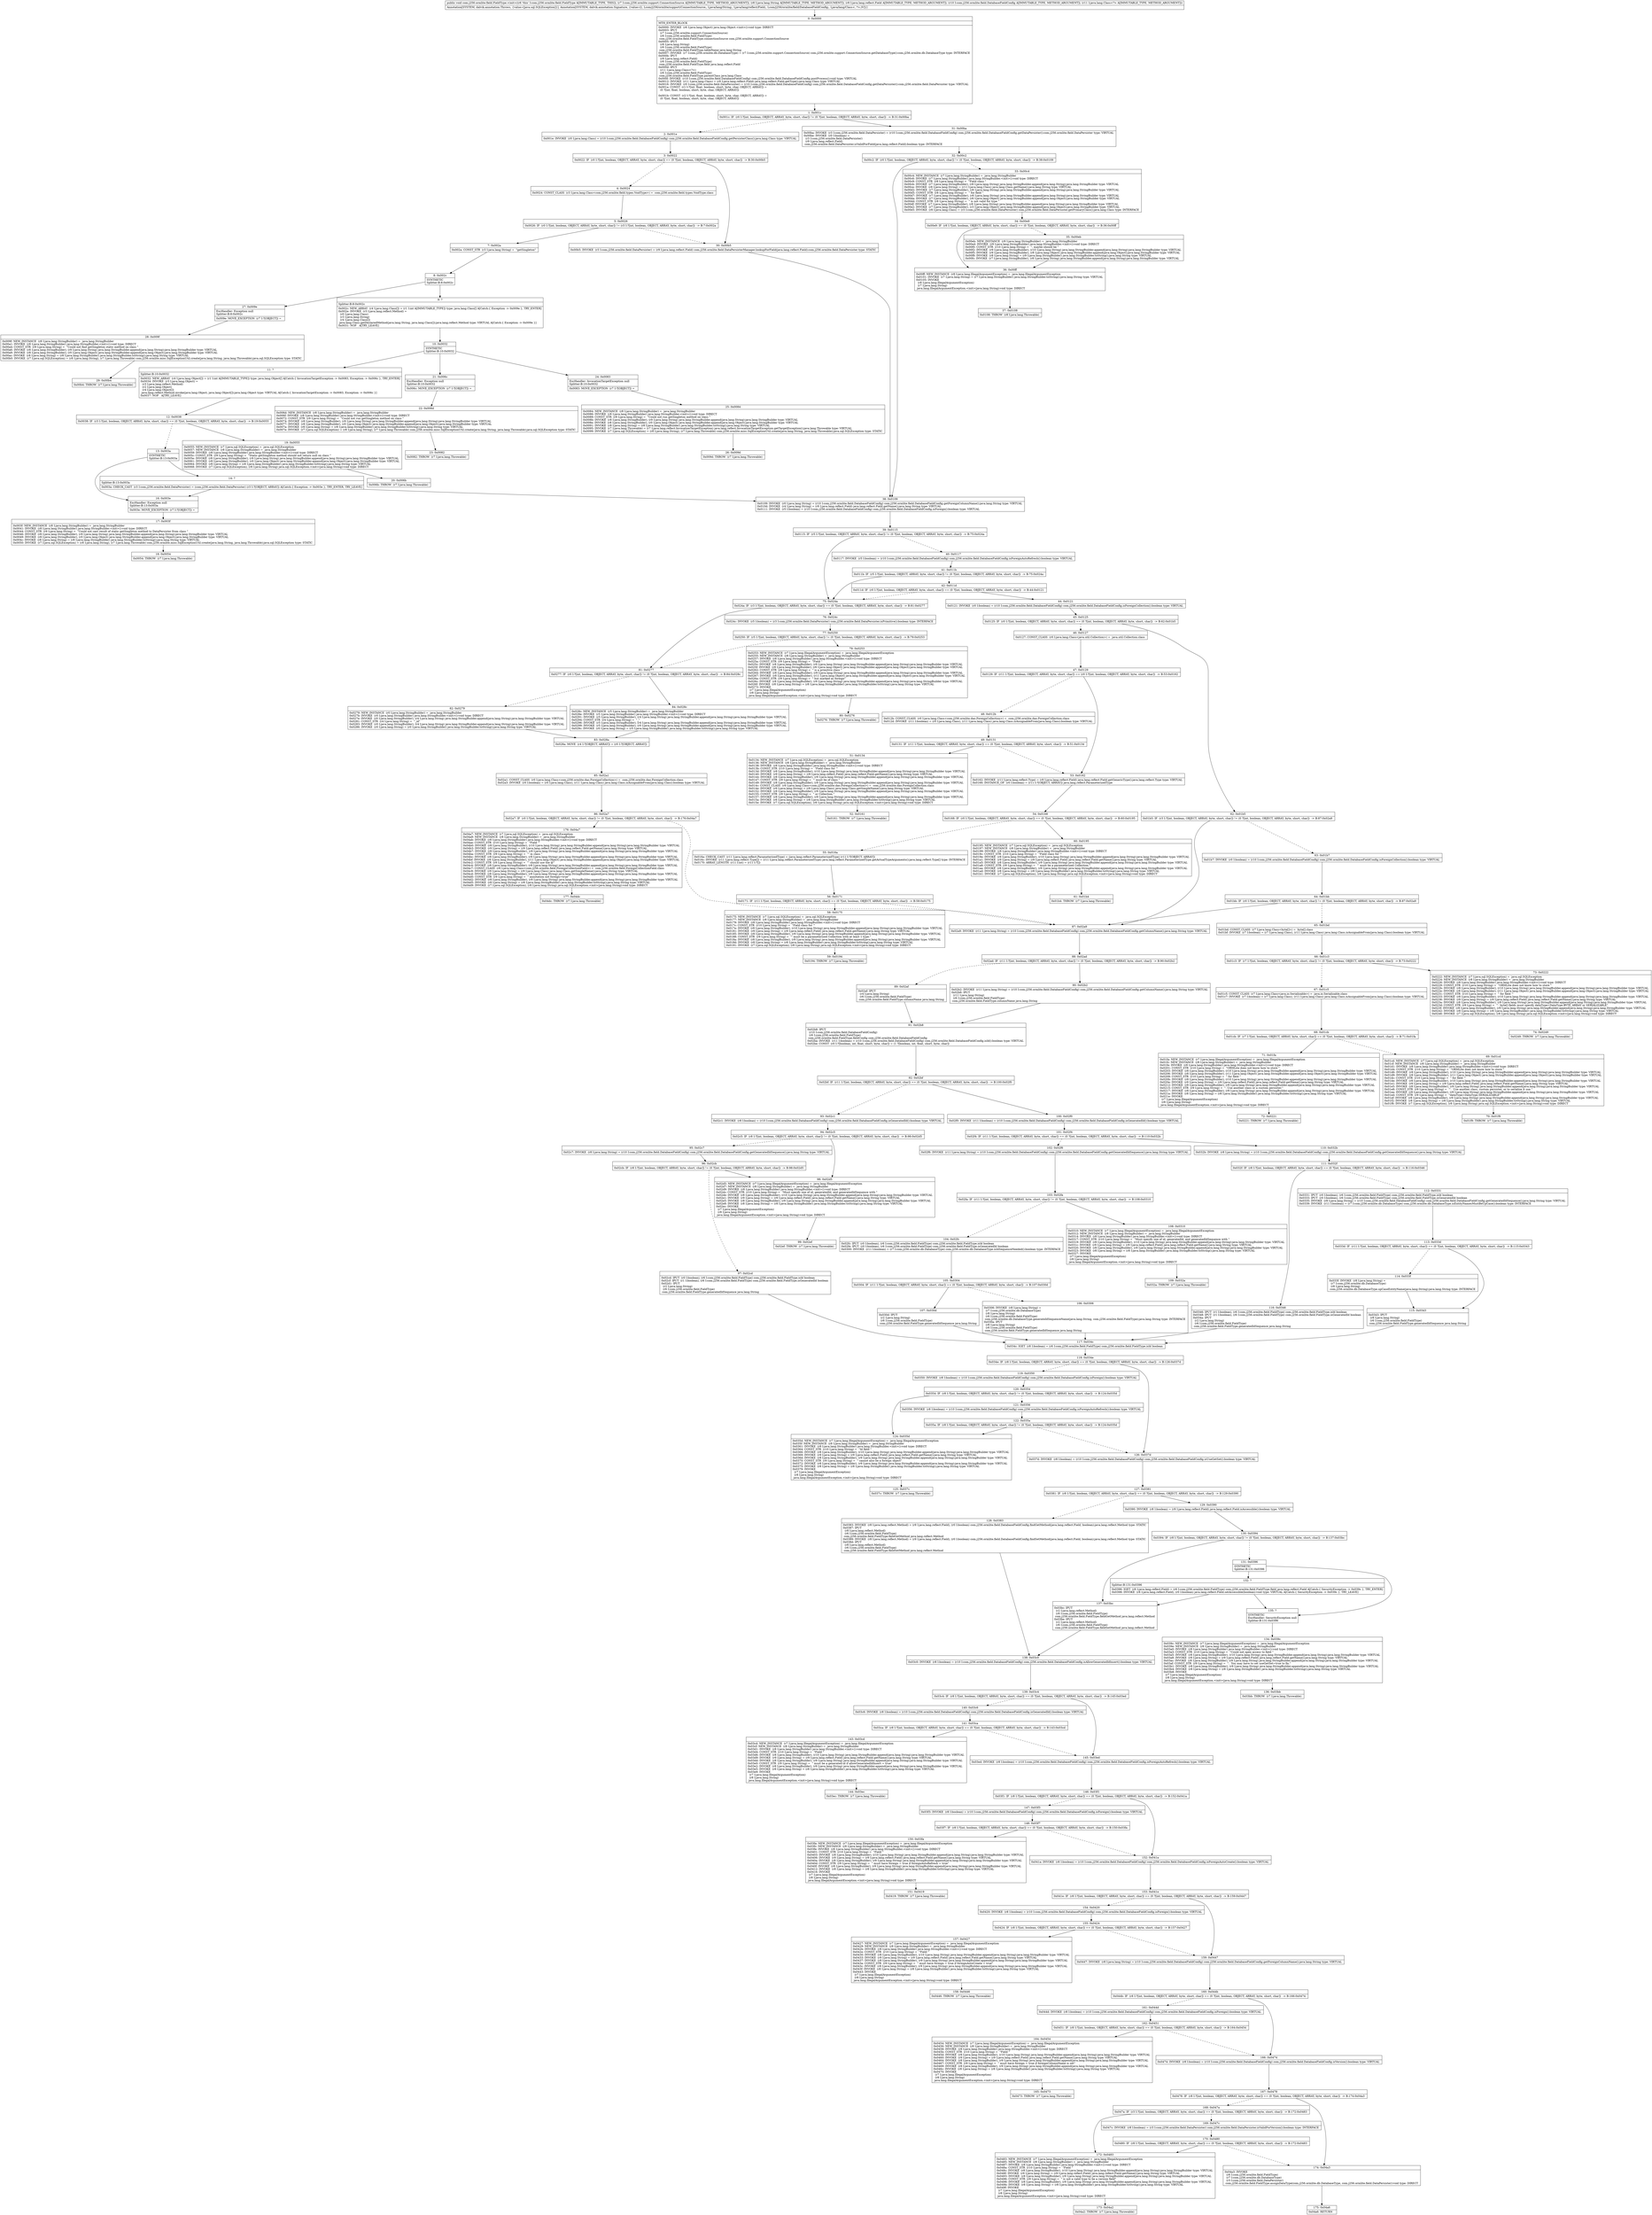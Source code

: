 digraph "CFG forcom.j256.ormlite.field.FieldType.\<init\>(Lcom\/j256\/ormlite\/support\/ConnectionSource;Ljava\/lang\/String;Ljava\/lang\/reflect\/Field;Lcom\/j256\/ormlite\/field\/DatabaseFieldConfig;Ljava\/lang\/Class;)V" {
Node_0 [shape=record,label="{0\:\ 0x0000|MTH_ENTER_BLOCK\l|0x0000: INVOKE  (r6 I:java.lang.Object) java.lang.Object.\<init\>():void type: DIRECT \l0x0003: IPUT  \l  (r7 I:com.j256.ormlite.support.ConnectionSource)\l  (r6 I:com.j256.ormlite.field.FieldType)\l com.j256.ormlite.field.FieldType.connectionSource com.j256.ormlite.support.ConnectionSource \l0x0005: IPUT  \l  (r8 I:java.lang.String)\l  (r6 I:com.j256.ormlite.field.FieldType)\l com.j256.ormlite.field.FieldType.tableName java.lang.String \l0x0007: INVOKE  (r7 I:com.j256.ormlite.db.DatabaseType) = (r7 I:com.j256.ormlite.support.ConnectionSource) com.j256.ormlite.support.ConnectionSource.getDatabaseType():com.j256.ormlite.db.DatabaseType type: INTERFACE \l0x000b: IPUT  \l  (r9 I:java.lang.reflect.Field)\l  (r6 I:com.j256.ormlite.field.FieldType)\l com.j256.ormlite.field.FieldType.field java.lang.reflect.Field \l0x000d: IPUT  \l  (r11 I:java.lang.Class\<?\>)\l  (r6 I:com.j256.ormlite.field.FieldType)\l com.j256.ormlite.field.FieldType.parentClass java.lang.Class \l0x000f: INVOKE  (r10 I:com.j256.ormlite.field.DatabaseFieldConfig) com.j256.ormlite.field.DatabaseFieldConfig.postProcess():void type: VIRTUAL \l0x0012: INVOKE  (r11 I:java.lang.Class) = (r9 I:java.lang.reflect.Field) java.lang.reflect.Field.getType():java.lang.Class type: VIRTUAL \l0x0016: INVOKE  (r0 I:com.j256.ormlite.field.DataPersister) = (r10 I:com.j256.ormlite.field.DatabaseFieldConfig) com.j256.ormlite.field.DatabaseFieldConfig.getDataPersister():com.j256.ormlite.field.DataPersister type: VIRTUAL \l0x001a: CONST  (r1 I:?[int, float, boolean, short, byte, char, OBJECT, ARRAY]) = \l  (0 ?[int, float, boolean, short, byte, char, OBJECT, ARRAY])\l \l0x001b: CONST  (r2 I:?[int, float, boolean, short, byte, char, OBJECT, ARRAY]) = \l  (0 ?[int, float, boolean, short, byte, char, OBJECT, ARRAY])\l \l}"];
Node_1 [shape=record,label="{1\:\ 0x001c|0x001c: IF  (r0 I:?[int, boolean, OBJECT, ARRAY, byte, short, char]) != (0 ?[int, boolean, OBJECT, ARRAY, byte, short, char])  \-\> B:31:0x00ba \l}"];
Node_2 [shape=record,label="{2\:\ 0x001e|0x001e: INVOKE  (r0 I:java.lang.Class) = (r10 I:com.j256.ormlite.field.DatabaseFieldConfig) com.j256.ormlite.field.DatabaseFieldConfig.getPersisterClass():java.lang.Class type: VIRTUAL \l}"];
Node_3 [shape=record,label="{3\:\ 0x0022|0x0022: IF  (r0 I:?[int, boolean, OBJECT, ARRAY, byte, short, char]) == (0 ?[int, boolean, OBJECT, ARRAY, byte, short, char])  \-\> B:30:0x00b5 \l}"];
Node_4 [shape=record,label="{4\:\ 0x0024|0x0024: CONST_CLASS  (r3 I:java.lang.Class\<com.j256.ormlite.field.types.VoidType\>) =  com.j256.ormlite.field.types.VoidType.class \l}"];
Node_5 [shape=record,label="{5\:\ 0x0026|0x0026: IF  (r0 I:?[int, boolean, OBJECT, ARRAY, byte, short, char]) != (r3 I:?[int, boolean, OBJECT, ARRAY, byte, short, char])  \-\> B:7:0x002a \l}"];
Node_7 [shape=record,label="{7\:\ 0x002a|0x002a: CONST_STR  (r3 I:java.lang.String) =  \"getSingleton\" \l}"];
Node_8 [shape=record,label="{8\:\ 0x002c|SYNTHETIC\lSplitter:B:8:0x002c\l}"];
Node_9 [shape=record,label="{9\:\ ?|Splitter:B:8:0x002c\l|0x002c: NEW_ARRAY  (r4 I:java.lang.Class[]) = (r1 I:int A[IMMUTABLE_TYPE]) type: java.lang.Class[] A[Catch:\{ Exception \-\> 0x009e \}, TRY_ENTER]\l0x002e: INVOKE  (r3 I:java.lang.reflect.Method) = \l  (r0 I:java.lang.Class)\l  (r3 I:java.lang.String)\l  (r4 I:java.lang.Class[])\l java.lang.Class.getDeclaredMethod(java.lang.String, java.lang.Class[]):java.lang.reflect.Method type: VIRTUAL A[Catch:\{ Exception \-\> 0x009e \}]\l0x0031: NOP   A[TRY_LEAVE]\l}"];
Node_10 [shape=record,label="{10\:\ 0x0032|SYNTHETIC\lSplitter:B:10:0x0032\l}"];
Node_11 [shape=record,label="{11\:\ ?|Splitter:B:10:0x0032\l|0x0032: NEW_ARRAY  (r4 I:java.lang.Object[]) = (r1 I:int A[IMMUTABLE_TYPE]) type: java.lang.Object[] A[Catch:\{ InvocationTargetException \-\> 0x0083, Exception \-\> 0x006c \}, TRY_ENTER]\l0x0034: INVOKE  (r3 I:java.lang.Object) = \l  (r3 I:java.lang.reflect.Method)\l  (r2 I:java.lang.Object)\l  (r4 I:java.lang.Object[])\l java.lang.reflect.Method.invoke(java.lang.Object, java.lang.Object[]):java.lang.Object type: VIRTUAL A[Catch:\{ InvocationTargetException \-\> 0x0083, Exception \-\> 0x006c \}]\l0x0037: NOP   A[TRY_LEAVE]\l}"];
Node_12 [shape=record,label="{12\:\ 0x0038|0x0038: IF  (r3 I:?[int, boolean, OBJECT, ARRAY, byte, short, char]) == (0 ?[int, boolean, OBJECT, ARRAY, byte, short, char])  \-\> B:19:0x0055 \l}"];
Node_13 [shape=record,label="{13\:\ 0x003a|SYNTHETIC\lSplitter:B:13:0x003a\l}"];
Node_14 [shape=record,label="{14\:\ ?|Splitter:B:13:0x003a\l|0x003a: CHECK_CAST  (r3 I:com.j256.ormlite.field.DataPersister) = (com.j256.ormlite.field.DataPersister) (r3 I:?[OBJECT, ARRAY]) A[Catch:\{ Exception \-\> 0x003e \}, TRY_ENTER, TRY_LEAVE]\l}"];
Node_16 [shape=record,label="{16\:\ 0x003e|ExcHandler: Exception null\lSplitter:B:13:0x003a\l|0x003e: MOVE_EXCEPTION  (r7 I:?[OBJECT]) =  \l}"];
Node_17 [shape=record,label="{17\:\ 0x003f|0x003f: NEW_INSTANCE  (r8 I:java.lang.StringBuilder) =  java.lang.StringBuilder \l0x0041: INVOKE  (r8 I:java.lang.StringBuilder) java.lang.StringBuilder.\<init\>():void type: DIRECT \l0x0044: CONST_STR  (r9 I:java.lang.String) =  \"Could not cast result of static getSingleton method to DataPersister from class \" \l0x0046: INVOKE  (r8 I:java.lang.StringBuilder), (r9 I:java.lang.String) java.lang.StringBuilder.append(java.lang.String):java.lang.StringBuilder type: VIRTUAL \l0x0049: INVOKE  (r8 I:java.lang.StringBuilder), (r0 I:java.lang.Object) java.lang.StringBuilder.append(java.lang.Object):java.lang.StringBuilder type: VIRTUAL \l0x004c: INVOKE  (r8 I:java.lang.String) = (r8 I:java.lang.StringBuilder) java.lang.StringBuilder.toString():java.lang.String type: VIRTUAL \l0x0050: INVOKE  (r7 I:java.sql.SQLException) = (r8 I:java.lang.String), (r7 I:java.lang.Throwable) com.j256.ormlite.misc.SqlExceptionUtil.create(java.lang.String, java.lang.Throwable):java.sql.SQLException type: STATIC \l}"];
Node_18 [shape=record,label="{18\:\ 0x0054|0x0054: THROW  (r7 I:java.lang.Throwable) \l}"];
Node_19 [shape=record,label="{19\:\ 0x0055|0x0055: NEW_INSTANCE  (r7 I:java.sql.SQLException) =  java.sql.SQLException \l0x0057: NEW_INSTANCE  (r8 I:java.lang.StringBuilder) =  java.lang.StringBuilder \l0x0059: INVOKE  (r8 I:java.lang.StringBuilder) java.lang.StringBuilder.\<init\>():void type: DIRECT \l0x005c: CONST_STR  (r9 I:java.lang.String) =  \"Static getSingleton method should not return null on class \" \l0x005e: INVOKE  (r8 I:java.lang.StringBuilder), (r9 I:java.lang.String) java.lang.StringBuilder.append(java.lang.String):java.lang.StringBuilder type: VIRTUAL \l0x0061: INVOKE  (r8 I:java.lang.StringBuilder), (r0 I:java.lang.Object) java.lang.StringBuilder.append(java.lang.Object):java.lang.StringBuilder type: VIRTUAL \l0x0064: INVOKE  (r8 I:java.lang.String) = (r8 I:java.lang.StringBuilder) java.lang.StringBuilder.toString():java.lang.String type: VIRTUAL \l0x0068: INVOKE  (r7 I:java.sql.SQLException), (r8 I:java.lang.String) java.sql.SQLException.\<init\>(java.lang.String):void type: DIRECT \l}"];
Node_20 [shape=record,label="{20\:\ 0x006b|0x006b: THROW  (r7 I:java.lang.Throwable) \l}"];
Node_21 [shape=record,label="{21\:\ 0x006c|ExcHandler: Exception null\lSplitter:B:10:0x0032\l|0x006c: MOVE_EXCEPTION  (r7 I:?[OBJECT]) =  \l}"];
Node_22 [shape=record,label="{22\:\ 0x006d|0x006d: NEW_INSTANCE  (r8 I:java.lang.StringBuilder) =  java.lang.StringBuilder \l0x006f: INVOKE  (r8 I:java.lang.StringBuilder) java.lang.StringBuilder.\<init\>():void type: DIRECT \l0x0072: CONST_STR  (r9 I:java.lang.String) =  \"Could not run getSingleton method on class \" \l0x0074: INVOKE  (r8 I:java.lang.StringBuilder), (r9 I:java.lang.String) java.lang.StringBuilder.append(java.lang.String):java.lang.StringBuilder type: VIRTUAL \l0x0077: INVOKE  (r8 I:java.lang.StringBuilder), (r0 I:java.lang.Object) java.lang.StringBuilder.append(java.lang.Object):java.lang.StringBuilder type: VIRTUAL \l0x007a: INVOKE  (r8 I:java.lang.String) = (r8 I:java.lang.StringBuilder) java.lang.StringBuilder.toString():java.lang.String type: VIRTUAL \l0x007e: INVOKE  (r7 I:java.sql.SQLException) = (r8 I:java.lang.String), (r7 I:java.lang.Throwable) com.j256.ormlite.misc.SqlExceptionUtil.create(java.lang.String, java.lang.Throwable):java.sql.SQLException type: STATIC \l}"];
Node_23 [shape=record,label="{23\:\ 0x0082|0x0082: THROW  (r7 I:java.lang.Throwable) \l}"];
Node_24 [shape=record,label="{24\:\ 0x0083|ExcHandler: InvocationTargetException null\lSplitter:B:10:0x0032\l|0x0083: MOVE_EXCEPTION  (r7 I:?[OBJECT]) =  \l}"];
Node_25 [shape=record,label="{25\:\ 0x0084|0x0084: NEW_INSTANCE  (r8 I:java.lang.StringBuilder) =  java.lang.StringBuilder \l0x0086: INVOKE  (r8 I:java.lang.StringBuilder) java.lang.StringBuilder.\<init\>():void type: DIRECT \l0x0089: CONST_STR  (r9 I:java.lang.String) =  \"Could not run getSingleton method on class \" \l0x008b: INVOKE  (r8 I:java.lang.StringBuilder), (r9 I:java.lang.String) java.lang.StringBuilder.append(java.lang.String):java.lang.StringBuilder type: VIRTUAL \l0x008e: INVOKE  (r8 I:java.lang.StringBuilder), (r0 I:java.lang.Object) java.lang.StringBuilder.append(java.lang.Object):java.lang.StringBuilder type: VIRTUAL \l0x0091: INVOKE  (r8 I:java.lang.String) = (r8 I:java.lang.StringBuilder) java.lang.StringBuilder.toString():java.lang.String type: VIRTUAL \l0x0095: INVOKE  (r7 I:java.lang.Throwable) = (r7 I:java.lang.reflect.InvocationTargetException) java.lang.reflect.InvocationTargetException.getTargetException():java.lang.Throwable type: VIRTUAL \l0x0099: INVOKE  (r7 I:java.sql.SQLException) = (r8 I:java.lang.String), (r7 I:java.lang.Throwable) com.j256.ormlite.misc.SqlExceptionUtil.create(java.lang.String, java.lang.Throwable):java.sql.SQLException type: STATIC \l}"];
Node_26 [shape=record,label="{26\:\ 0x009d|0x009d: THROW  (r7 I:java.lang.Throwable) \l}"];
Node_27 [shape=record,label="{27\:\ 0x009e|ExcHandler: Exception null\lSplitter:B:8:0x002c\l|0x009e: MOVE_EXCEPTION  (r7 I:?[OBJECT]) =  \l}"];
Node_28 [shape=record,label="{28\:\ 0x009f|0x009f: NEW_INSTANCE  (r8 I:java.lang.StringBuilder) =  java.lang.StringBuilder \l0x00a1: INVOKE  (r8 I:java.lang.StringBuilder) java.lang.StringBuilder.\<init\>():void type: DIRECT \l0x00a4: CONST_STR  (r9 I:java.lang.String) =  \"Could not find getSingleton static method on class \" \l0x00a6: INVOKE  (r8 I:java.lang.StringBuilder), (r9 I:java.lang.String) java.lang.StringBuilder.append(java.lang.String):java.lang.StringBuilder type: VIRTUAL \l0x00a9: INVOKE  (r8 I:java.lang.StringBuilder), (r0 I:java.lang.Object) java.lang.StringBuilder.append(java.lang.Object):java.lang.StringBuilder type: VIRTUAL \l0x00ac: INVOKE  (r8 I:java.lang.String) = (r8 I:java.lang.StringBuilder) java.lang.StringBuilder.toString():java.lang.String type: VIRTUAL \l0x00b0: INVOKE  (r7 I:java.sql.SQLException) = (r8 I:java.lang.String), (r7 I:java.lang.Throwable) com.j256.ormlite.misc.SqlExceptionUtil.create(java.lang.String, java.lang.Throwable):java.sql.SQLException type: STATIC \l}"];
Node_29 [shape=record,label="{29\:\ 0x00b4|0x00b4: THROW  (r7 I:java.lang.Throwable) \l}"];
Node_30 [shape=record,label="{30\:\ 0x00b5|0x00b5: INVOKE  (r3 I:com.j256.ormlite.field.DataPersister) = (r9 I:java.lang.reflect.Field) com.j256.ormlite.field.DataPersisterManager.lookupForField(java.lang.reflect.Field):com.j256.ormlite.field.DataPersister type: STATIC \l}"];
Node_31 [shape=record,label="{31\:\ 0x00ba|0x00ba: INVOKE  (r3 I:com.j256.ormlite.field.DataPersister) = (r10 I:com.j256.ormlite.field.DatabaseFieldConfig) com.j256.ormlite.field.DatabaseFieldConfig.getDataPersister():com.j256.ormlite.field.DataPersister type: VIRTUAL \l0x00be: INVOKE  (r0 I:boolean) = \l  (r3 I:com.j256.ormlite.field.DataPersister)\l  (r9 I:java.lang.reflect.Field)\l com.j256.ormlite.field.DataPersister.isValidForField(java.lang.reflect.Field):boolean type: INTERFACE \l}"];
Node_32 [shape=record,label="{32\:\ 0x00c2|0x00c2: IF  (r0 I:?[int, boolean, OBJECT, ARRAY, byte, short, char]) != (0 ?[int, boolean, OBJECT, ARRAY, byte, short, char])  \-\> B:38:0x0109 \l}"];
Node_33 [shape=record,label="{33\:\ 0x00c4|0x00c4: NEW_INSTANCE  (r7 I:java.lang.StringBuilder) =  java.lang.StringBuilder \l0x00c6: INVOKE  (r7 I:java.lang.StringBuilder) java.lang.StringBuilder.\<init\>():void type: DIRECT \l0x00c9: CONST_STR  (r8 I:java.lang.String) =  \"Field class \" \l0x00cb: INVOKE  (r7 I:java.lang.StringBuilder), (r8 I:java.lang.String) java.lang.StringBuilder.append(java.lang.String):java.lang.StringBuilder type: VIRTUAL \l0x00ce: INVOKE  (r8 I:java.lang.String) = (r11 I:java.lang.Class) java.lang.Class.getName():java.lang.String type: VIRTUAL \l0x00d2: INVOKE  (r7 I:java.lang.StringBuilder), (r8 I:java.lang.String) java.lang.StringBuilder.append(java.lang.String):java.lang.StringBuilder type: VIRTUAL \l0x00d5: CONST_STR  (r8 I:java.lang.String) =  \" for field \" \l0x00d7: INVOKE  (r7 I:java.lang.StringBuilder), (r8 I:java.lang.String) java.lang.StringBuilder.append(java.lang.String):java.lang.StringBuilder type: VIRTUAL \l0x00da: INVOKE  (r7 I:java.lang.StringBuilder), (r6 I:java.lang.Object) java.lang.StringBuilder.append(java.lang.Object):java.lang.StringBuilder type: VIRTUAL \l0x00dd: CONST_STR  (r8 I:java.lang.String) =  \" is not valid for type \" \l0x00df: INVOKE  (r7 I:java.lang.StringBuilder), (r8 I:java.lang.String) java.lang.StringBuilder.append(java.lang.String):java.lang.StringBuilder type: VIRTUAL \l0x00e2: INVOKE  (r7 I:java.lang.StringBuilder), (r3 I:java.lang.Object) java.lang.StringBuilder.append(java.lang.Object):java.lang.StringBuilder type: VIRTUAL \l0x00e5: INVOKE  (r8 I:java.lang.Class) = (r3 I:com.j256.ormlite.field.DataPersister) com.j256.ormlite.field.DataPersister.getPrimaryClass():java.lang.Class type: INTERFACE \l}"];
Node_34 [shape=record,label="{34\:\ 0x00e9|0x00e9: IF  (r8 I:?[int, boolean, OBJECT, ARRAY, byte, short, char]) == (0 ?[int, boolean, OBJECT, ARRAY, byte, short, char])  \-\> B:36:0x00ff \l}"];
Node_35 [shape=record,label="{35\:\ 0x00eb|0x00eb: NEW_INSTANCE  (r9 I:java.lang.StringBuilder) =  java.lang.StringBuilder \l0x00ed: INVOKE  (r9 I:java.lang.StringBuilder) java.lang.StringBuilder.\<init\>():void type: DIRECT \l0x00f0: CONST_STR  (r10 I:java.lang.String) =  \", maybe should be \" \l0x00f2: INVOKE  (r9 I:java.lang.StringBuilder), (r10 I:java.lang.String) java.lang.StringBuilder.append(java.lang.String):java.lang.StringBuilder type: VIRTUAL \l0x00f5: INVOKE  (r9 I:java.lang.StringBuilder), (r8 I:java.lang.Object) java.lang.StringBuilder.append(java.lang.Object):java.lang.StringBuilder type: VIRTUAL \l0x00f8: INVOKE  (r8 I:java.lang.String) = (r9 I:java.lang.StringBuilder) java.lang.StringBuilder.toString():java.lang.String type: VIRTUAL \l0x00fc: INVOKE  (r7 I:java.lang.StringBuilder), (r8 I:java.lang.String) java.lang.StringBuilder.append(java.lang.String):java.lang.StringBuilder type: VIRTUAL \l}"];
Node_36 [shape=record,label="{36\:\ 0x00ff|0x00ff: NEW_INSTANCE  (r8 I:java.lang.IllegalArgumentException) =  java.lang.IllegalArgumentException \l0x0101: INVOKE  (r7 I:java.lang.String) = (r7 I:java.lang.StringBuilder) java.lang.StringBuilder.toString():java.lang.String type: VIRTUAL \l0x0105: INVOKE  \l  (r8 I:java.lang.IllegalArgumentException)\l  (r7 I:java.lang.String)\l java.lang.IllegalArgumentException.\<init\>(java.lang.String):void type: DIRECT \l}"];
Node_37 [shape=record,label="{37\:\ 0x0108|0x0108: THROW  (r8 I:java.lang.Throwable) \l}"];
Node_38 [shape=record,label="{38\:\ 0x0109|0x0109: INVOKE  (r0 I:java.lang.String) = (r10 I:com.j256.ormlite.field.DatabaseFieldConfig) com.j256.ormlite.field.DatabaseFieldConfig.getForeignColumnName():java.lang.String type: VIRTUAL \l0x010d: INVOKE  (r4 I:java.lang.String) = (r9 I:java.lang.reflect.Field) java.lang.reflect.Field.getName():java.lang.String type: VIRTUAL \l0x0111: INVOKE  (r5 I:boolean) = (r10 I:com.j256.ormlite.field.DatabaseFieldConfig) com.j256.ormlite.field.DatabaseFieldConfig.isForeign():boolean type: VIRTUAL \l}"];
Node_39 [shape=record,label="{39\:\ 0x0115|0x0115: IF  (r5 I:?[int, boolean, OBJECT, ARRAY, byte, short, char]) != (0 ?[int, boolean, OBJECT, ARRAY, byte, short, char])  \-\> B:75:0x024a \l}"];
Node_40 [shape=record,label="{40\:\ 0x0117|0x0117: INVOKE  (r5 I:boolean) = (r10 I:com.j256.ormlite.field.DatabaseFieldConfig) com.j256.ormlite.field.DatabaseFieldConfig.isForeignAutoRefresh():boolean type: VIRTUAL \l}"];
Node_41 [shape=record,label="{41\:\ 0x011b|0x011b: IF  (r5 I:?[int, boolean, OBJECT, ARRAY, byte, short, char]) != (0 ?[int, boolean, OBJECT, ARRAY, byte, short, char])  \-\> B:75:0x024a \l}"];
Node_42 [shape=record,label="{42\:\ 0x011d|0x011d: IF  (r0 I:?[int, boolean, OBJECT, ARRAY, byte, short, char]) == (0 ?[int, boolean, OBJECT, ARRAY, byte, short, char])  \-\> B:44:0x0121 \l}"];
Node_44 [shape=record,label="{44\:\ 0x0121|0x0121: INVOKE  (r0 I:boolean) = (r10 I:com.j256.ormlite.field.DatabaseFieldConfig) com.j256.ormlite.field.DatabaseFieldConfig.isForeignCollection():boolean type: VIRTUAL \l}"];
Node_45 [shape=record,label="{45\:\ 0x0125|0x0125: IF  (r0 I:?[int, boolean, OBJECT, ARRAY, byte, short, char]) == (0 ?[int, boolean, OBJECT, ARRAY, byte, short, char])  \-\> B:62:0x01b5 \l}"];
Node_46 [shape=record,label="{46\:\ 0x0127|0x0127: CONST_CLASS  (r0 I:java.lang.Class\<java.util.Collection\>) =  java.util.Collection.class \l}"];
Node_47 [shape=record,label="{47\:\ 0x0129|0x0129: IF  (r11 I:?[int, boolean, OBJECT, ARRAY, byte, short, char]) == (r0 I:?[int, boolean, OBJECT, ARRAY, byte, short, char])  \-\> B:53:0x0162 \l}"];
Node_48 [shape=record,label="{48\:\ 0x012b|0x012b: CONST_CLASS  (r0 I:java.lang.Class\<com.j256.ormlite.dao.ForeignCollection\>) =  com.j256.ormlite.dao.ForeignCollection.class \l0x012d: INVOKE  (r11 I:boolean) = (r0 I:java.lang.Class), (r11 I:java.lang.Class) java.lang.Class.isAssignableFrom(java.lang.Class):boolean type: VIRTUAL \l}"];
Node_49 [shape=record,label="{49\:\ 0x0131|0x0131: IF  (r11 I:?[int, boolean, OBJECT, ARRAY, byte, short, char]) == (0 ?[int, boolean, OBJECT, ARRAY, byte, short, char])  \-\> B:51:0x0134 \l}"];
Node_51 [shape=record,label="{51\:\ 0x0134|0x0134: NEW_INSTANCE  (r7 I:java.sql.SQLException) =  java.sql.SQLException \l0x0136: NEW_INSTANCE  (r8 I:java.lang.StringBuilder) =  java.lang.StringBuilder \l0x0138: INVOKE  (r8 I:java.lang.StringBuilder) java.lang.StringBuilder.\<init\>():void type: DIRECT \l0x013b: CONST_STR  (r10 I:java.lang.String) =  \"Field class for '\" \l0x013d: INVOKE  (r8 I:java.lang.StringBuilder), (r10 I:java.lang.String) java.lang.StringBuilder.append(java.lang.String):java.lang.StringBuilder type: VIRTUAL \l0x0140: INVOKE  (r9 I:java.lang.String) = (r9 I:java.lang.reflect.Field) java.lang.reflect.Field.getName():java.lang.String type: VIRTUAL \l0x0144: INVOKE  (r8 I:java.lang.StringBuilder), (r9 I:java.lang.String) java.lang.StringBuilder.append(java.lang.String):java.lang.StringBuilder type: VIRTUAL \l0x0147: CONST_STR  (r9 I:java.lang.String) =  \"' must be of class \" \l0x0149: INVOKE  (r8 I:java.lang.StringBuilder), (r9 I:java.lang.String) java.lang.StringBuilder.append(java.lang.String):java.lang.StringBuilder type: VIRTUAL \l0x014c: CONST_CLASS  (r9 I:java.lang.Class\<com.j256.ormlite.dao.ForeignCollection\>) =  com.j256.ormlite.dao.ForeignCollection.class \l0x014e: INVOKE  (r9 I:java.lang.String) = (r9 I:java.lang.Class) java.lang.Class.getSimpleName():java.lang.String type: VIRTUAL \l0x0152: INVOKE  (r8 I:java.lang.StringBuilder), (r9 I:java.lang.String) java.lang.StringBuilder.append(java.lang.String):java.lang.StringBuilder type: VIRTUAL \l0x0155: CONST_STR  (r9 I:java.lang.String) =  \" or Collection.\" \l0x0157: INVOKE  (r8 I:java.lang.StringBuilder), (r9 I:java.lang.String) java.lang.StringBuilder.append(java.lang.String):java.lang.StringBuilder type: VIRTUAL \l0x015a: INVOKE  (r8 I:java.lang.String) = (r8 I:java.lang.StringBuilder) java.lang.StringBuilder.toString():java.lang.String type: VIRTUAL \l0x015e: INVOKE  (r7 I:java.sql.SQLException), (r8 I:java.lang.String) java.sql.SQLException.\<init\>(java.lang.String):void type: DIRECT \l}"];
Node_52 [shape=record,label="{52\:\ 0x0161|0x0161: THROW  (r7 I:java.lang.Throwable) \l}"];
Node_53 [shape=record,label="{53\:\ 0x0162|0x0162: INVOKE  (r11 I:java.lang.reflect.Type) = (r9 I:java.lang.reflect.Field) java.lang.reflect.Field.getGenericType():java.lang.reflect.Type type: VIRTUAL \l0x0166: INSTANCE_OF  (r0 I:boolean) = (r11 I:?[OBJECT, ARRAY]) java.lang.reflect.ParameterizedType \l}"];
Node_54 [shape=record,label="{54\:\ 0x0168|0x0168: IF  (r0 I:?[int, boolean, OBJECT, ARRAY, byte, short, char]) == (0 ?[int, boolean, OBJECT, ARRAY, byte, short, char])  \-\> B:60:0x0195 \l}"];
Node_55 [shape=record,label="{55\:\ 0x016a|0x016a: CHECK_CAST  (r11 I:java.lang.reflect.ParameterizedType) = (java.lang.reflect.ParameterizedType) (r11 I:?[OBJECT, ARRAY]) \l0x016c: INVOKE  (r11 I:java.lang.reflect.Type[]) = (r11 I:java.lang.reflect.ParameterizedType) java.lang.reflect.ParameterizedType.getActualTypeArguments():java.lang.reflect.Type[] type: INTERFACE \l0x0170: ARRAY_LENGTH  (r11 I:int) = (r11 I:?[]) \l}"];
Node_56 [shape=record,label="{56\:\ 0x0171|0x0171: IF  (r11 I:?[int, boolean, OBJECT, ARRAY, byte, short, char]) == (0 ?[int, boolean, OBJECT, ARRAY, byte, short, char])  \-\> B:58:0x0175 \l}"];
Node_58 [shape=record,label="{58\:\ 0x0175|0x0175: NEW_INSTANCE  (r7 I:java.sql.SQLException) =  java.sql.SQLException \l0x0177: NEW_INSTANCE  (r8 I:java.lang.StringBuilder) =  java.lang.StringBuilder \l0x0179: INVOKE  (r8 I:java.lang.StringBuilder) java.lang.StringBuilder.\<init\>():void type: DIRECT \l0x017c: CONST_STR  (r10 I:java.lang.String) =  \"Field class for '\" \l0x017e: INVOKE  (r8 I:java.lang.StringBuilder), (r10 I:java.lang.String) java.lang.StringBuilder.append(java.lang.String):java.lang.StringBuilder type: VIRTUAL \l0x0181: INVOKE  (r9 I:java.lang.String) = (r9 I:java.lang.reflect.Field) java.lang.reflect.Field.getName():java.lang.String type: VIRTUAL \l0x0185: INVOKE  (r8 I:java.lang.StringBuilder), (r9 I:java.lang.String) java.lang.StringBuilder.append(java.lang.String):java.lang.StringBuilder type: VIRTUAL \l0x0188: CONST_STR  (r9 I:java.lang.String) =  \"' must be a parameterized Collection with at least 1 type.\" \l0x018a: INVOKE  (r8 I:java.lang.StringBuilder), (r9 I:java.lang.String) java.lang.StringBuilder.append(java.lang.String):java.lang.StringBuilder type: VIRTUAL \l0x018d: INVOKE  (r8 I:java.lang.String) = (r8 I:java.lang.StringBuilder) java.lang.StringBuilder.toString():java.lang.String type: VIRTUAL \l0x0191: INVOKE  (r7 I:java.sql.SQLException), (r8 I:java.lang.String) java.sql.SQLException.\<init\>(java.lang.String):void type: DIRECT \l}"];
Node_59 [shape=record,label="{59\:\ 0x0194|0x0194: THROW  (r7 I:java.lang.Throwable) \l}"];
Node_60 [shape=record,label="{60\:\ 0x0195|0x0195: NEW_INSTANCE  (r7 I:java.sql.SQLException) =  java.sql.SQLException \l0x0197: NEW_INSTANCE  (r8 I:java.lang.StringBuilder) =  java.lang.StringBuilder \l0x0199: INVOKE  (r8 I:java.lang.StringBuilder) java.lang.StringBuilder.\<init\>():void type: DIRECT \l0x019c: CONST_STR  (r10 I:java.lang.String) =  \"Field class for '\" \l0x019e: INVOKE  (r8 I:java.lang.StringBuilder), (r10 I:java.lang.String) java.lang.StringBuilder.append(java.lang.String):java.lang.StringBuilder type: VIRTUAL \l0x01a1: INVOKE  (r9 I:java.lang.String) = (r9 I:java.lang.reflect.Field) java.lang.reflect.Field.getName():java.lang.String type: VIRTUAL \l0x01a5: INVOKE  (r8 I:java.lang.StringBuilder), (r9 I:java.lang.String) java.lang.StringBuilder.append(java.lang.String):java.lang.StringBuilder type: VIRTUAL \l0x01a8: CONST_STR  (r9 I:java.lang.String) =  \"' must be a parameterized Collection.\" \l0x01aa: INVOKE  (r8 I:java.lang.StringBuilder), (r9 I:java.lang.String) java.lang.StringBuilder.append(java.lang.String):java.lang.StringBuilder type: VIRTUAL \l0x01ad: INVOKE  (r8 I:java.lang.String) = (r8 I:java.lang.StringBuilder) java.lang.StringBuilder.toString():java.lang.String type: VIRTUAL \l0x01b1: INVOKE  (r7 I:java.sql.SQLException), (r8 I:java.lang.String) java.sql.SQLException.\<init\>(java.lang.String):void type: DIRECT \l}"];
Node_61 [shape=record,label="{61\:\ 0x01b4|0x01b4: THROW  (r7 I:java.lang.Throwable) \l}"];
Node_62 [shape=record,label="{62\:\ 0x01b5|0x01b5: IF  (r3 I:?[int, boolean, OBJECT, ARRAY, byte, short, char]) != (0 ?[int, boolean, OBJECT, ARRAY, byte, short, char])  \-\> B:87:0x02a9 \l}"];
Node_63 [shape=record,label="{63\:\ 0x01b7|0x01b7: INVOKE  (r0 I:boolean) = (r10 I:com.j256.ormlite.field.DatabaseFieldConfig) com.j256.ormlite.field.DatabaseFieldConfig.isForeignCollection():boolean type: VIRTUAL \l}"];
Node_64 [shape=record,label="{64\:\ 0x01bb|0x01bb: IF  (r0 I:?[int, boolean, OBJECT, ARRAY, byte, short, char]) != (0 ?[int, boolean, OBJECT, ARRAY, byte, short, char])  \-\> B:87:0x02a9 \l}"];
Node_65 [shape=record,label="{65\:\ 0x01bd|0x01bd: CONST_CLASS  (r7 I:java.lang.Class\<byte[]\>) =  byte[].class \l0x01bf: INVOKE  (r7 I:boolean) = (r7 I:java.lang.Class), (r11 I:java.lang.Class) java.lang.Class.isAssignableFrom(java.lang.Class):boolean type: VIRTUAL \l}"];
Node_66 [shape=record,label="{66\:\ 0x01c3|0x01c3: IF  (r7 I:?[int, boolean, OBJECT, ARRAY, byte, short, char]) != (0 ?[int, boolean, OBJECT, ARRAY, byte, short, char])  \-\> B:73:0x0222 \l}"];
Node_67 [shape=record,label="{67\:\ 0x01c5|0x01c5: CONST_CLASS  (r7 I:java.lang.Class\<java.io.Serializable\>) =  java.io.Serializable.class \l0x01c7: INVOKE  (r7 I:boolean) = (r7 I:java.lang.Class), (r11 I:java.lang.Class) java.lang.Class.isAssignableFrom(java.lang.Class):boolean type: VIRTUAL \l}"];
Node_68 [shape=record,label="{68\:\ 0x01cb|0x01cb: IF  (r7 I:?[int, boolean, OBJECT, ARRAY, byte, short, char]) == (0 ?[int, boolean, OBJECT, ARRAY, byte, short, char])  \-\> B:71:0x01fa \l}"];
Node_69 [shape=record,label="{69\:\ 0x01cd|0x01cd: NEW_INSTANCE  (r7 I:java.sql.SQLException) =  java.sql.SQLException \l0x01cf: NEW_INSTANCE  (r8 I:java.lang.StringBuilder) =  java.lang.StringBuilder \l0x01d1: INVOKE  (r8 I:java.lang.StringBuilder) java.lang.StringBuilder.\<init\>():void type: DIRECT \l0x01d4: CONST_STR  (r10 I:java.lang.String) =  \"ORMLite does not know how to store \" \l0x01d6: INVOKE  (r8 I:java.lang.StringBuilder), (r10 I:java.lang.String) java.lang.StringBuilder.append(java.lang.String):java.lang.StringBuilder type: VIRTUAL \l0x01d9: INVOKE  (r8 I:java.lang.StringBuilder), (r11 I:java.lang.Object) java.lang.StringBuilder.append(java.lang.Object):java.lang.StringBuilder type: VIRTUAL \l0x01dc: CONST_STR  (r10 I:java.lang.String) =  \" for field '\" \l0x01de: INVOKE  (r8 I:java.lang.StringBuilder), (r10 I:java.lang.String) java.lang.StringBuilder.append(java.lang.String):java.lang.StringBuilder type: VIRTUAL \l0x01e1: INVOKE  (r9 I:java.lang.String) = (r9 I:java.lang.reflect.Field) java.lang.reflect.Field.getName():java.lang.String type: VIRTUAL \l0x01e5: INVOKE  (r8 I:java.lang.StringBuilder), (r9 I:java.lang.String) java.lang.StringBuilder.append(java.lang.String):java.lang.StringBuilder type: VIRTUAL \l0x01e8: CONST_STR  (r9 I:java.lang.String) =  \"'.  Use another class, custom persister, or to serialize it use \" \l0x01ea: INVOKE  (r8 I:java.lang.StringBuilder), (r9 I:java.lang.String) java.lang.StringBuilder.append(java.lang.String):java.lang.StringBuilder type: VIRTUAL \l0x01ed: CONST_STR  (r9 I:java.lang.String) =  \"dataType=DataType.SERIALIZABLE\" \l0x01ef: INVOKE  (r8 I:java.lang.StringBuilder), (r9 I:java.lang.String) java.lang.StringBuilder.append(java.lang.String):java.lang.StringBuilder type: VIRTUAL \l0x01f2: INVOKE  (r8 I:java.lang.String) = (r8 I:java.lang.StringBuilder) java.lang.StringBuilder.toString():java.lang.String type: VIRTUAL \l0x01f6: INVOKE  (r7 I:java.sql.SQLException), (r8 I:java.lang.String) java.sql.SQLException.\<init\>(java.lang.String):void type: DIRECT \l}"];
Node_70 [shape=record,label="{70\:\ 0x01f9|0x01f9: THROW  (r7 I:java.lang.Throwable) \l}"];
Node_71 [shape=record,label="{71\:\ 0x01fa|0x01fa: NEW_INSTANCE  (r7 I:java.lang.IllegalArgumentException) =  java.lang.IllegalArgumentException \l0x01fc: NEW_INSTANCE  (r8 I:java.lang.StringBuilder) =  java.lang.StringBuilder \l0x01fe: INVOKE  (r8 I:java.lang.StringBuilder) java.lang.StringBuilder.\<init\>():void type: DIRECT \l0x0201: CONST_STR  (r10 I:java.lang.String) =  \"ORMLite does not know how to store \" \l0x0203: INVOKE  (r8 I:java.lang.StringBuilder), (r10 I:java.lang.String) java.lang.StringBuilder.append(java.lang.String):java.lang.StringBuilder type: VIRTUAL \l0x0206: INVOKE  (r8 I:java.lang.StringBuilder), (r11 I:java.lang.Object) java.lang.StringBuilder.append(java.lang.Object):java.lang.StringBuilder type: VIRTUAL \l0x0209: CONST_STR  (r10 I:java.lang.String) =  \" for field \" \l0x020b: INVOKE  (r8 I:java.lang.StringBuilder), (r10 I:java.lang.String) java.lang.StringBuilder.append(java.lang.String):java.lang.StringBuilder type: VIRTUAL \l0x020e: INVOKE  (r9 I:java.lang.String) = (r9 I:java.lang.reflect.Field) java.lang.reflect.Field.getName():java.lang.String type: VIRTUAL \l0x0212: INVOKE  (r8 I:java.lang.StringBuilder), (r9 I:java.lang.String) java.lang.StringBuilder.append(java.lang.String):java.lang.StringBuilder type: VIRTUAL \l0x0215: CONST_STR  (r9 I:java.lang.String) =  \". Use another class or a custom persister.\" \l0x0217: INVOKE  (r8 I:java.lang.StringBuilder), (r9 I:java.lang.String) java.lang.StringBuilder.append(java.lang.String):java.lang.StringBuilder type: VIRTUAL \l0x021a: INVOKE  (r8 I:java.lang.String) = (r8 I:java.lang.StringBuilder) java.lang.StringBuilder.toString():java.lang.String type: VIRTUAL \l0x021e: INVOKE  \l  (r7 I:java.lang.IllegalArgumentException)\l  (r8 I:java.lang.String)\l java.lang.IllegalArgumentException.\<init\>(java.lang.String):void type: DIRECT \l}"];
Node_72 [shape=record,label="{72\:\ 0x0221|0x0221: THROW  (r7 I:java.lang.Throwable) \l}"];
Node_73 [shape=record,label="{73\:\ 0x0222|0x0222: NEW_INSTANCE  (r7 I:java.sql.SQLException) =  java.sql.SQLException \l0x0224: NEW_INSTANCE  (r8 I:java.lang.StringBuilder) =  java.lang.StringBuilder \l0x0226: INVOKE  (r8 I:java.lang.StringBuilder) java.lang.StringBuilder.\<init\>():void type: DIRECT \l0x0229: CONST_STR  (r10 I:java.lang.String) =  \"ORMLite does not know how to store \" \l0x022b: INVOKE  (r8 I:java.lang.StringBuilder), (r10 I:java.lang.String) java.lang.StringBuilder.append(java.lang.String):java.lang.StringBuilder type: VIRTUAL \l0x022e: INVOKE  (r8 I:java.lang.StringBuilder), (r11 I:java.lang.Object) java.lang.StringBuilder.append(java.lang.Object):java.lang.StringBuilder type: VIRTUAL \l0x0231: CONST_STR  (r10 I:java.lang.String) =  \" for field '\" \l0x0233: INVOKE  (r8 I:java.lang.StringBuilder), (r10 I:java.lang.String) java.lang.StringBuilder.append(java.lang.String):java.lang.StringBuilder type: VIRTUAL \l0x0236: INVOKE  (r9 I:java.lang.String) = (r9 I:java.lang.reflect.Field) java.lang.reflect.Field.getName():java.lang.String type: VIRTUAL \l0x023a: INVOKE  (r8 I:java.lang.StringBuilder), (r9 I:java.lang.String) java.lang.StringBuilder.append(java.lang.String):java.lang.StringBuilder type: VIRTUAL \l0x023d: CONST_STR  (r9 I:java.lang.String) =  \"'. byte[] fields must specify dataType=DataType.BYTE_ARRAY or SERIALIZABLE\" \l0x023f: INVOKE  (r8 I:java.lang.StringBuilder), (r9 I:java.lang.String) java.lang.StringBuilder.append(java.lang.String):java.lang.StringBuilder type: VIRTUAL \l0x0242: INVOKE  (r8 I:java.lang.String) = (r8 I:java.lang.StringBuilder) java.lang.StringBuilder.toString():java.lang.String type: VIRTUAL \l0x0246: INVOKE  (r7 I:java.sql.SQLException), (r8 I:java.lang.String) java.sql.SQLException.\<init\>(java.lang.String):void type: DIRECT \l}"];
Node_74 [shape=record,label="{74\:\ 0x0249|0x0249: THROW  (r7 I:java.lang.Throwable) \l}"];
Node_75 [shape=record,label="{75\:\ 0x024a|0x024a: IF  (r3 I:?[int, boolean, OBJECT, ARRAY, byte, short, char]) == (0 ?[int, boolean, OBJECT, ARRAY, byte, short, char])  \-\> B:81:0x0277 \l}"];
Node_76 [shape=record,label="{76\:\ 0x024c|0x024c: INVOKE  (r5 I:boolean) = (r3 I:com.j256.ormlite.field.DataPersister) com.j256.ormlite.field.DataPersister.isPrimitive():boolean type: INTERFACE \l}"];
Node_77 [shape=record,label="{77\:\ 0x0250|0x0250: IF  (r5 I:?[int, boolean, OBJECT, ARRAY, byte, short, char]) != (0 ?[int, boolean, OBJECT, ARRAY, byte, short, char])  \-\> B:79:0x0253 \l}"];
Node_79 [shape=record,label="{79\:\ 0x0253|0x0253: NEW_INSTANCE  (r7 I:java.lang.IllegalArgumentException) =  java.lang.IllegalArgumentException \l0x0255: NEW_INSTANCE  (r8 I:java.lang.StringBuilder) =  java.lang.StringBuilder \l0x0257: INVOKE  (r8 I:java.lang.StringBuilder) java.lang.StringBuilder.\<init\>():void type: DIRECT \l0x025a: CONST_STR  (r9 I:java.lang.String) =  \"Field \" \l0x025c: INVOKE  (r8 I:java.lang.StringBuilder), (r9 I:java.lang.String) java.lang.StringBuilder.append(java.lang.String):java.lang.StringBuilder type: VIRTUAL \l0x025f: INVOKE  (r8 I:java.lang.StringBuilder), (r6 I:java.lang.Object) java.lang.StringBuilder.append(java.lang.Object):java.lang.StringBuilder type: VIRTUAL \l0x0262: CONST_STR  (r9 I:java.lang.String) =  \" is a primitive class \" \l0x0264: INVOKE  (r8 I:java.lang.StringBuilder), (r9 I:java.lang.String) java.lang.StringBuilder.append(java.lang.String):java.lang.StringBuilder type: VIRTUAL \l0x0267: INVOKE  (r8 I:java.lang.StringBuilder), (r11 I:java.lang.Object) java.lang.StringBuilder.append(java.lang.Object):java.lang.StringBuilder type: VIRTUAL \l0x026a: CONST_STR  (r9 I:java.lang.String) =  \" but marked as foreign\" \l0x026c: INVOKE  (r8 I:java.lang.StringBuilder), (r9 I:java.lang.String) java.lang.StringBuilder.append(java.lang.String):java.lang.StringBuilder type: VIRTUAL \l0x026f: INVOKE  (r8 I:java.lang.String) = (r8 I:java.lang.StringBuilder) java.lang.StringBuilder.toString():java.lang.String type: VIRTUAL \l0x0273: INVOKE  \l  (r7 I:java.lang.IllegalArgumentException)\l  (r8 I:java.lang.String)\l java.lang.IllegalArgumentException.\<init\>(java.lang.String):void type: DIRECT \l}"];
Node_80 [shape=record,label="{80\:\ 0x0276|0x0276: THROW  (r7 I:java.lang.Throwable) \l}"];
Node_81 [shape=record,label="{81\:\ 0x0277|0x0277: IF  (r0 I:?[int, boolean, OBJECT, ARRAY, byte, short, char]) != (0 ?[int, boolean, OBJECT, ARRAY, byte, short, char])  \-\> B:84:0x028c \l}"];
Node_82 [shape=record,label="{82\:\ 0x0279|0x0279: NEW_INSTANCE  (r0 I:java.lang.StringBuilder) =  java.lang.StringBuilder \l0x027b: INVOKE  (r0 I:java.lang.StringBuilder) java.lang.StringBuilder.\<init\>():void type: DIRECT \l0x027e: INVOKE  (r0 I:java.lang.StringBuilder), (r4 I:java.lang.String) java.lang.StringBuilder.append(java.lang.String):java.lang.StringBuilder type: VIRTUAL \l0x0281: CONST_STR  (r4 I:java.lang.String) =  \"_id\" \l0x0283: INVOKE  (r0 I:java.lang.StringBuilder), (r4 I:java.lang.String) java.lang.StringBuilder.append(java.lang.String):java.lang.StringBuilder type: VIRTUAL \l0x0286: INVOKE  (r0 I:java.lang.String) = (r0 I:java.lang.StringBuilder) java.lang.StringBuilder.toString():java.lang.String type: VIRTUAL \l}"];
Node_83 [shape=record,label="{83\:\ 0x028a|0x028a: MOVE  (r4 I:?[OBJECT, ARRAY]) = (r0 I:?[OBJECT, ARRAY]) \l}"];
Node_84 [shape=record,label="{84\:\ 0x028c|0x028c: NEW_INSTANCE  (r5 I:java.lang.StringBuilder) =  java.lang.StringBuilder \l0x028e: INVOKE  (r5 I:java.lang.StringBuilder) java.lang.StringBuilder.\<init\>():void type: DIRECT \l0x0291: INVOKE  (r5 I:java.lang.StringBuilder), (r4 I:java.lang.String) java.lang.StringBuilder.append(java.lang.String):java.lang.StringBuilder type: VIRTUAL \l0x0294: CONST_STR  (r4 I:java.lang.String) =  \"_\" \l0x0296: INVOKE  (r5 I:java.lang.StringBuilder), (r4 I:java.lang.String) java.lang.StringBuilder.append(java.lang.String):java.lang.StringBuilder type: VIRTUAL \l0x0299: INVOKE  (r5 I:java.lang.StringBuilder), (r0 I:java.lang.String) java.lang.StringBuilder.append(java.lang.String):java.lang.StringBuilder type: VIRTUAL \l0x029c: INVOKE  (r0 I:java.lang.String) = (r5 I:java.lang.StringBuilder) java.lang.StringBuilder.toString():java.lang.String type: VIRTUAL \l}"];
Node_85 [shape=record,label="{85\:\ 0x02a1|0x02a1: CONST_CLASS  (r0 I:java.lang.Class\<com.j256.ormlite.dao.ForeignCollection\>) =  com.j256.ormlite.dao.ForeignCollection.class \l0x02a3: INVOKE  (r0 I:boolean) = (r0 I:java.lang.Class), (r11 I:java.lang.Class) java.lang.Class.isAssignableFrom(java.lang.Class):boolean type: VIRTUAL \l}"];
Node_86 [shape=record,label="{86\:\ 0x02a7|0x02a7: IF  (r0 I:?[int, boolean, OBJECT, ARRAY, byte, short, char]) != (0 ?[int, boolean, OBJECT, ARRAY, byte, short, char])  \-\> B:176:0x04a7 \l}"];
Node_87 [shape=record,label="{87\:\ 0x02a9|0x02a9: INVOKE  (r11 I:java.lang.String) = (r10 I:com.j256.ormlite.field.DatabaseFieldConfig) com.j256.ormlite.field.DatabaseFieldConfig.getColumnName():java.lang.String type: VIRTUAL \l}"];
Node_88 [shape=record,label="{88\:\ 0x02ad|0x02ad: IF  (r11 I:?[int, boolean, OBJECT, ARRAY, byte, short, char]) != (0 ?[int, boolean, OBJECT, ARRAY, byte, short, char])  \-\> B:90:0x02b2 \l}"];
Node_89 [shape=record,label="{89\:\ 0x02af|0x02af: IPUT  \l  (r4 I:java.lang.String)\l  (r6 I:com.j256.ormlite.field.FieldType)\l com.j256.ormlite.field.FieldType.columnName java.lang.String \l}"];
Node_90 [shape=record,label="{90\:\ 0x02b2|0x02b2: INVOKE  (r11 I:java.lang.String) = (r10 I:com.j256.ormlite.field.DatabaseFieldConfig) com.j256.ormlite.field.DatabaseFieldConfig.getColumnName():java.lang.String type: VIRTUAL \l0x02b6: IPUT  \l  (r11 I:java.lang.String)\l  (r6 I:com.j256.ormlite.field.FieldType)\l com.j256.ormlite.field.FieldType.columnName java.lang.String \l}"];
Node_91 [shape=record,label="{91\:\ 0x02b8|0x02b8: IPUT  \l  (r10 I:com.j256.ormlite.field.DatabaseFieldConfig)\l  (r6 I:com.j256.ormlite.field.FieldType)\l com.j256.ormlite.field.FieldType.fieldConfig com.j256.ormlite.field.DatabaseFieldConfig \l0x02ba: INVOKE  (r11 I:boolean) = (r10 I:com.j256.ormlite.field.DatabaseFieldConfig) com.j256.ormlite.field.DatabaseFieldConfig.isId():boolean type: VIRTUAL \l0x02be: CONST  (r0 I:?[boolean, int, float, short, byte, char]) = (1 ?[boolean, int, float, short, byte, char]) \l}"];
Node_92 [shape=record,label="{92\:\ 0x02bf|0x02bf: IF  (r11 I:?[int, boolean, OBJECT, ARRAY, byte, short, char]) == (0 ?[int, boolean, OBJECT, ARRAY, byte, short, char])  \-\> B:100:0x02f0 \l}"];
Node_93 [shape=record,label="{93\:\ 0x02c1|0x02c1: INVOKE  (r8 I:boolean) = (r10 I:com.j256.ormlite.field.DatabaseFieldConfig) com.j256.ormlite.field.DatabaseFieldConfig.isGeneratedId():boolean type: VIRTUAL \l}"];
Node_94 [shape=record,label="{94\:\ 0x02c5|0x02c5: IF  (r8 I:?[int, boolean, OBJECT, ARRAY, byte, short, char]) != (0 ?[int, boolean, OBJECT, ARRAY, byte, short, char])  \-\> B:98:0x02d5 \l}"];
Node_95 [shape=record,label="{95\:\ 0x02c7|0x02c7: INVOKE  (r8 I:java.lang.String) = (r10 I:com.j256.ormlite.field.DatabaseFieldConfig) com.j256.ormlite.field.DatabaseFieldConfig.getGeneratedIdSequence():java.lang.String type: VIRTUAL \l}"];
Node_96 [shape=record,label="{96\:\ 0x02cb|0x02cb: IF  (r8 I:?[int, boolean, OBJECT, ARRAY, byte, short, char]) != (0 ?[int, boolean, OBJECT, ARRAY, byte, short, char])  \-\> B:98:0x02d5 \l}"];
Node_97 [shape=record,label="{97\:\ 0x02cd|0x02cd: IPUT  (r0 I:boolean), (r6 I:com.j256.ormlite.field.FieldType) com.j256.ormlite.field.FieldType.isId boolean \l0x02cf: IPUT  (r1 I:boolean), (r6 I:com.j256.ormlite.field.FieldType) com.j256.ormlite.field.FieldType.isGeneratedId boolean \l0x02d1: IPUT  \l  (r2 I:java.lang.String)\l  (r6 I:com.j256.ormlite.field.FieldType)\l com.j256.ormlite.field.FieldType.generatedIdSequence java.lang.String \l}"];
Node_98 [shape=record,label="{98\:\ 0x02d5|0x02d5: NEW_INSTANCE  (r7 I:java.lang.IllegalArgumentException) =  java.lang.IllegalArgumentException \l0x02d7: NEW_INSTANCE  (r8 I:java.lang.StringBuilder) =  java.lang.StringBuilder \l0x02d9: INVOKE  (r8 I:java.lang.StringBuilder) java.lang.StringBuilder.\<init\>():void type: DIRECT \l0x02dc: CONST_STR  (r10 I:java.lang.String) =  \"Must specify one of id, generatedId, and generatedIdSequence with \" \l0x02de: INVOKE  (r8 I:java.lang.StringBuilder), (r10 I:java.lang.String) java.lang.StringBuilder.append(java.lang.String):java.lang.StringBuilder type: VIRTUAL \l0x02e1: INVOKE  (r9 I:java.lang.String) = (r9 I:java.lang.reflect.Field) java.lang.reflect.Field.getName():java.lang.String type: VIRTUAL \l0x02e5: INVOKE  (r8 I:java.lang.StringBuilder), (r9 I:java.lang.String) java.lang.StringBuilder.append(java.lang.String):java.lang.StringBuilder type: VIRTUAL \l0x02e8: INVOKE  (r8 I:java.lang.String) = (r8 I:java.lang.StringBuilder) java.lang.StringBuilder.toString():java.lang.String type: VIRTUAL \l0x02ec: INVOKE  \l  (r7 I:java.lang.IllegalArgumentException)\l  (r8 I:java.lang.String)\l java.lang.IllegalArgumentException.\<init\>(java.lang.String):void type: DIRECT \l}"];
Node_99 [shape=record,label="{99\:\ 0x02ef|0x02ef: THROW  (r7 I:java.lang.Throwable) \l}"];
Node_100 [shape=record,label="{100\:\ 0x02f0|0x02f0: INVOKE  (r11 I:boolean) = (r10 I:com.j256.ormlite.field.DatabaseFieldConfig) com.j256.ormlite.field.DatabaseFieldConfig.isGeneratedId():boolean type: VIRTUAL \l}"];
Node_101 [shape=record,label="{101\:\ 0x02f4|0x02f4: IF  (r11 I:?[int, boolean, OBJECT, ARRAY, byte, short, char]) == (0 ?[int, boolean, OBJECT, ARRAY, byte, short, char])  \-\> B:110:0x032b \l}"];
Node_102 [shape=record,label="{102\:\ 0x02f6|0x02f6: INVOKE  (r11 I:java.lang.String) = (r10 I:com.j256.ormlite.field.DatabaseFieldConfig) com.j256.ormlite.field.DatabaseFieldConfig.getGeneratedIdSequence():java.lang.String type: VIRTUAL \l}"];
Node_103 [shape=record,label="{103\:\ 0x02fa|0x02fa: IF  (r11 I:?[int, boolean, OBJECT, ARRAY, byte, short, char]) != (0 ?[int, boolean, OBJECT, ARRAY, byte, short, char])  \-\> B:108:0x0310 \l}"];
Node_104 [shape=record,label="{104\:\ 0x02fc|0x02fc: IPUT  (r0 I:boolean), (r6 I:com.j256.ormlite.field.FieldType) com.j256.ormlite.field.FieldType.isId boolean \l0x02fe: IPUT  (r0 I:boolean), (r6 I:com.j256.ormlite.field.FieldType) com.j256.ormlite.field.FieldType.isGeneratedId boolean \l0x0300: INVOKE  (r11 I:boolean) = (r7 I:com.j256.ormlite.db.DatabaseType) com.j256.ormlite.db.DatabaseType.isIdSequenceNeeded():boolean type: INTERFACE \l}"];
Node_105 [shape=record,label="{105\:\ 0x0304|0x0304: IF  (r11 I:?[int, boolean, OBJECT, ARRAY, byte, short, char]) == (0 ?[int, boolean, OBJECT, ARRAY, byte, short, char])  \-\> B:107:0x030d \l}"];
Node_106 [shape=record,label="{106\:\ 0x0306|0x0306: INVOKE  (r8 I:java.lang.String) = \l  (r7 I:com.j256.ormlite.db.DatabaseType)\l  (r8 I:java.lang.String)\l  (r6 I:com.j256.ormlite.field.FieldType)\l com.j256.ormlite.db.DatabaseType.generateIdSequenceName(java.lang.String, com.j256.ormlite.field.FieldType):java.lang.String type: INTERFACE \l0x030a: IPUT  \l  (r8 I:java.lang.String)\l  (r6 I:com.j256.ormlite.field.FieldType)\l com.j256.ormlite.field.FieldType.generatedIdSequence java.lang.String \l}"];
Node_107 [shape=record,label="{107\:\ 0x030d|0x030d: IPUT  \l  (r2 I:java.lang.String)\l  (r6 I:com.j256.ormlite.field.FieldType)\l com.j256.ormlite.field.FieldType.generatedIdSequence java.lang.String \l}"];
Node_108 [shape=record,label="{108\:\ 0x0310|0x0310: NEW_INSTANCE  (r7 I:java.lang.IllegalArgumentException) =  java.lang.IllegalArgumentException \l0x0312: NEW_INSTANCE  (r8 I:java.lang.StringBuilder) =  java.lang.StringBuilder \l0x0314: INVOKE  (r8 I:java.lang.StringBuilder) java.lang.StringBuilder.\<init\>():void type: DIRECT \l0x0317: CONST_STR  (r10 I:java.lang.String) =  \"Must specify one of id, generatedId, and generatedIdSequence with \" \l0x0319: INVOKE  (r8 I:java.lang.StringBuilder), (r10 I:java.lang.String) java.lang.StringBuilder.append(java.lang.String):java.lang.StringBuilder type: VIRTUAL \l0x031c: INVOKE  (r9 I:java.lang.String) = (r9 I:java.lang.reflect.Field) java.lang.reflect.Field.getName():java.lang.String type: VIRTUAL \l0x0320: INVOKE  (r8 I:java.lang.StringBuilder), (r9 I:java.lang.String) java.lang.StringBuilder.append(java.lang.String):java.lang.StringBuilder type: VIRTUAL \l0x0323: INVOKE  (r8 I:java.lang.String) = (r8 I:java.lang.StringBuilder) java.lang.StringBuilder.toString():java.lang.String type: VIRTUAL \l0x0327: INVOKE  \l  (r7 I:java.lang.IllegalArgumentException)\l  (r8 I:java.lang.String)\l java.lang.IllegalArgumentException.\<init\>(java.lang.String):void type: DIRECT \l}"];
Node_109 [shape=record,label="{109\:\ 0x032a|0x032a: THROW  (r7 I:java.lang.Throwable) \l}"];
Node_110 [shape=record,label="{110\:\ 0x032b|0x032b: INVOKE  (r8 I:java.lang.String) = (r10 I:com.j256.ormlite.field.DatabaseFieldConfig) com.j256.ormlite.field.DatabaseFieldConfig.getGeneratedIdSequence():java.lang.String type: VIRTUAL \l}"];
Node_111 [shape=record,label="{111\:\ 0x032f|0x032f: IF  (r8 I:?[int, boolean, OBJECT, ARRAY, byte, short, char]) == (0 ?[int, boolean, OBJECT, ARRAY, byte, short, char])  \-\> B:116:0x0346 \l}"];
Node_112 [shape=record,label="{112\:\ 0x0331|0x0331: IPUT  (r0 I:boolean), (r6 I:com.j256.ormlite.field.FieldType) com.j256.ormlite.field.FieldType.isId boolean \l0x0333: IPUT  (r0 I:boolean), (r6 I:com.j256.ormlite.field.FieldType) com.j256.ormlite.field.FieldType.isGeneratedId boolean \l0x0335: INVOKE  (r8 I:java.lang.String) = (r10 I:com.j256.ormlite.field.DatabaseFieldConfig) com.j256.ormlite.field.DatabaseFieldConfig.getGeneratedIdSequence():java.lang.String type: VIRTUAL \l0x0339: INVOKE  (r11 I:boolean) = (r7 I:com.j256.ormlite.db.DatabaseType) com.j256.ormlite.db.DatabaseType.isEntityNamesMustBeUpCase():boolean type: INTERFACE \l}"];
Node_113 [shape=record,label="{113\:\ 0x033d|0x033d: IF  (r11 I:?[int, boolean, OBJECT, ARRAY, byte, short, char]) == (0 ?[int, boolean, OBJECT, ARRAY, byte, short, char])  \-\> B:115:0x0343 \l}"];
Node_114 [shape=record,label="{114\:\ 0x033f|0x033f: INVOKE  (r8 I:java.lang.String) = \l  (r7 I:com.j256.ormlite.db.DatabaseType)\l  (r8 I:java.lang.String)\l com.j256.ormlite.db.DatabaseType.upCaseEntityName(java.lang.String):java.lang.String type: INTERFACE \l}"];
Node_115 [shape=record,label="{115\:\ 0x0343|0x0343: IPUT  \l  (r8 I:java.lang.String)\l  (r6 I:com.j256.ormlite.field.FieldType)\l com.j256.ormlite.field.FieldType.generatedIdSequence java.lang.String \l}"];
Node_116 [shape=record,label="{116\:\ 0x0346|0x0346: IPUT  (r1 I:boolean), (r6 I:com.j256.ormlite.field.FieldType) com.j256.ormlite.field.FieldType.isId boolean \l0x0348: IPUT  (r1 I:boolean), (r6 I:com.j256.ormlite.field.FieldType) com.j256.ormlite.field.FieldType.isGeneratedId boolean \l0x034a: IPUT  \l  (r2 I:java.lang.String)\l  (r6 I:com.j256.ormlite.field.FieldType)\l com.j256.ormlite.field.FieldType.generatedIdSequence java.lang.String \l}"];
Node_117 [shape=record,label="{117\:\ 0x034c|0x034c: IGET  (r8 I:boolean) = (r6 I:com.j256.ormlite.field.FieldType) com.j256.ormlite.field.FieldType.isId boolean \l}"];
Node_118 [shape=record,label="{118\:\ 0x034e|0x034e: IF  (r8 I:?[int, boolean, OBJECT, ARRAY, byte, short, char]) == (0 ?[int, boolean, OBJECT, ARRAY, byte, short, char])  \-\> B:126:0x037d \l}"];
Node_119 [shape=record,label="{119\:\ 0x0350|0x0350: INVOKE  (r8 I:boolean) = (r10 I:com.j256.ormlite.field.DatabaseFieldConfig) com.j256.ormlite.field.DatabaseFieldConfig.isForeign():boolean type: VIRTUAL \l}"];
Node_120 [shape=record,label="{120\:\ 0x0354|0x0354: IF  (r8 I:?[int, boolean, OBJECT, ARRAY, byte, short, char]) != (0 ?[int, boolean, OBJECT, ARRAY, byte, short, char])  \-\> B:124:0x035d \l}"];
Node_121 [shape=record,label="{121\:\ 0x0356|0x0356: INVOKE  (r8 I:boolean) = (r10 I:com.j256.ormlite.field.DatabaseFieldConfig) com.j256.ormlite.field.DatabaseFieldConfig.isForeignAutoRefresh():boolean type: VIRTUAL \l}"];
Node_122 [shape=record,label="{122\:\ 0x035a|0x035a: IF  (r8 I:?[int, boolean, OBJECT, ARRAY, byte, short, char]) != (0 ?[int, boolean, OBJECT, ARRAY, byte, short, char])  \-\> B:124:0x035d \l}"];
Node_124 [shape=record,label="{124\:\ 0x035d|0x035d: NEW_INSTANCE  (r7 I:java.lang.IllegalArgumentException) =  java.lang.IllegalArgumentException \l0x035f: NEW_INSTANCE  (r8 I:java.lang.StringBuilder) =  java.lang.StringBuilder \l0x0361: INVOKE  (r8 I:java.lang.StringBuilder) java.lang.StringBuilder.\<init\>():void type: DIRECT \l0x0364: CONST_STR  (r10 I:java.lang.String) =  \"Id field \" \l0x0366: INVOKE  (r8 I:java.lang.StringBuilder), (r10 I:java.lang.String) java.lang.StringBuilder.append(java.lang.String):java.lang.StringBuilder type: VIRTUAL \l0x0369: INVOKE  (r9 I:java.lang.String) = (r9 I:java.lang.reflect.Field) java.lang.reflect.Field.getName():java.lang.String type: VIRTUAL \l0x036d: INVOKE  (r8 I:java.lang.StringBuilder), (r9 I:java.lang.String) java.lang.StringBuilder.append(java.lang.String):java.lang.StringBuilder type: VIRTUAL \l0x0370: CONST_STR  (r9 I:java.lang.String) =  \" cannot also be a foreign object\" \l0x0372: INVOKE  (r8 I:java.lang.StringBuilder), (r9 I:java.lang.String) java.lang.StringBuilder.append(java.lang.String):java.lang.StringBuilder type: VIRTUAL \l0x0375: INVOKE  (r8 I:java.lang.String) = (r8 I:java.lang.StringBuilder) java.lang.StringBuilder.toString():java.lang.String type: VIRTUAL \l0x0379: INVOKE  \l  (r7 I:java.lang.IllegalArgumentException)\l  (r8 I:java.lang.String)\l java.lang.IllegalArgumentException.\<init\>(java.lang.String):void type: DIRECT \l}"];
Node_125 [shape=record,label="{125\:\ 0x037c|0x037c: THROW  (r7 I:java.lang.Throwable) \l}"];
Node_126 [shape=record,label="{126\:\ 0x037d|0x037d: INVOKE  (r8 I:boolean) = (r10 I:com.j256.ormlite.field.DatabaseFieldConfig) com.j256.ormlite.field.DatabaseFieldConfig.isUseGetSet():boolean type: VIRTUAL \l}"];
Node_127 [shape=record,label="{127\:\ 0x0381|0x0381: IF  (r8 I:?[int, boolean, OBJECT, ARRAY, byte, short, char]) == (0 ?[int, boolean, OBJECT, ARRAY, byte, short, char])  \-\> B:129:0x0390 \l}"];
Node_128 [shape=record,label="{128\:\ 0x0383|0x0383: INVOKE  (r8 I:java.lang.reflect.Method) = (r9 I:java.lang.reflect.Field), (r0 I:boolean) com.j256.ormlite.field.DatabaseFieldConfig.findGetMethod(java.lang.reflect.Field, boolean):java.lang.reflect.Method type: STATIC \l0x0387: IPUT  \l  (r8 I:java.lang.reflect.Method)\l  (r6 I:com.j256.ormlite.field.FieldType)\l com.j256.ormlite.field.FieldType.fieldGetMethod java.lang.reflect.Method \l0x0389: INVOKE  (r8 I:java.lang.reflect.Method) = (r9 I:java.lang.reflect.Field), (r0 I:boolean) com.j256.ormlite.field.DatabaseFieldConfig.findSetMethod(java.lang.reflect.Field, boolean):java.lang.reflect.Method type: STATIC \l0x038d: IPUT  \l  (r8 I:java.lang.reflect.Method)\l  (r6 I:com.j256.ormlite.field.FieldType)\l com.j256.ormlite.field.FieldType.fieldSetMethod java.lang.reflect.Method \l}"];
Node_129 [shape=record,label="{129\:\ 0x0390|0x0390: INVOKE  (r8 I:boolean) = (r9 I:java.lang.reflect.Field) java.lang.reflect.Field.isAccessible():boolean type: VIRTUAL \l}"];
Node_130 [shape=record,label="{130\:\ 0x0394|0x0394: IF  (r8 I:?[int, boolean, OBJECT, ARRAY, byte, short, char]) != (0 ?[int, boolean, OBJECT, ARRAY, byte, short, char])  \-\> B:137:0x03bc \l}"];
Node_131 [shape=record,label="{131\:\ 0x0396|SYNTHETIC\lSplitter:B:131:0x0396\l}"];
Node_132 [shape=record,label="{132\:\ ?|Splitter:B:131:0x0396\l|0x0396: IGET  (r8 I:java.lang.reflect.Field) = (r6 I:com.j256.ormlite.field.FieldType) com.j256.ormlite.field.FieldType.field java.lang.reflect.Field A[Catch:\{ SecurityException \-\> 0x039c \}, TRY_ENTER]\l0x0398: INVOKE  (r8 I:java.lang.reflect.Field), (r0 I:boolean) java.lang.reflect.Field.setAccessible(boolean):void type: VIRTUAL A[Catch:\{ SecurityException \-\> 0x039c \}, TRY_LEAVE]\l}"];
Node_134 [shape=record,label="{134\:\ 0x039c|0x039c: NEW_INSTANCE  (r7 I:java.lang.IllegalArgumentException) =  java.lang.IllegalArgumentException \l0x039e: NEW_INSTANCE  (r8 I:java.lang.StringBuilder) =  java.lang.StringBuilder \l0x03a0: INVOKE  (r8 I:java.lang.StringBuilder) java.lang.StringBuilder.\<init\>():void type: DIRECT \l0x03a3: CONST_STR  (r10 I:java.lang.String) =  \"Could not open access to field \" \l0x03a5: INVOKE  (r8 I:java.lang.StringBuilder), (r10 I:java.lang.String) java.lang.StringBuilder.append(java.lang.String):java.lang.StringBuilder type: VIRTUAL \l0x03a8: INVOKE  (r9 I:java.lang.String) = (r9 I:java.lang.reflect.Field) java.lang.reflect.Field.getName():java.lang.String type: VIRTUAL \l0x03ac: INVOKE  (r8 I:java.lang.StringBuilder), (r9 I:java.lang.String) java.lang.StringBuilder.append(java.lang.String):java.lang.StringBuilder type: VIRTUAL \l0x03af: CONST_STR  (r9 I:java.lang.String) =  \".  You may have to set useGetSet=true to fix.\" \l0x03b1: INVOKE  (r8 I:java.lang.StringBuilder), (r9 I:java.lang.String) java.lang.StringBuilder.append(java.lang.String):java.lang.StringBuilder type: VIRTUAL \l0x03b4: INVOKE  (r8 I:java.lang.String) = (r8 I:java.lang.StringBuilder) java.lang.StringBuilder.toString():java.lang.String type: VIRTUAL \l0x03b8: INVOKE  \l  (r7 I:java.lang.IllegalArgumentException)\l  (r8 I:java.lang.String)\l java.lang.IllegalArgumentException.\<init\>(java.lang.String):void type: DIRECT \l}"];
Node_135 [shape=record,label="{135\:\ ?|SYNTHETIC\lExcHandler: SecurityException null\lSplitter:B:131:0x0396\l}"];
Node_136 [shape=record,label="{136\:\ 0x03bb|0x03bb: THROW  (r7 I:java.lang.Throwable) \l}"];
Node_137 [shape=record,label="{137\:\ 0x03bc|0x03bc: IPUT  \l  (r2 I:java.lang.reflect.Method)\l  (r6 I:com.j256.ormlite.field.FieldType)\l com.j256.ormlite.field.FieldType.fieldGetMethod java.lang.reflect.Method \l0x03be: IPUT  \l  (r2 I:java.lang.reflect.Method)\l  (r6 I:com.j256.ormlite.field.FieldType)\l com.j256.ormlite.field.FieldType.fieldSetMethod java.lang.reflect.Method \l}"];
Node_138 [shape=record,label="{138\:\ 0x03c0|0x03c0: INVOKE  (r8 I:boolean) = (r10 I:com.j256.ormlite.field.DatabaseFieldConfig) com.j256.ormlite.field.DatabaseFieldConfig.isAllowGeneratedIdInsert():boolean type: VIRTUAL \l}"];
Node_139 [shape=record,label="{139\:\ 0x03c4|0x03c4: IF  (r8 I:?[int, boolean, OBJECT, ARRAY, byte, short, char]) == (0 ?[int, boolean, OBJECT, ARRAY, byte, short, char])  \-\> B:145:0x03ed \l}"];
Node_140 [shape=record,label="{140\:\ 0x03c6|0x03c6: INVOKE  (r8 I:boolean) = (r10 I:com.j256.ormlite.field.DatabaseFieldConfig) com.j256.ormlite.field.DatabaseFieldConfig.isGeneratedId():boolean type: VIRTUAL \l}"];
Node_141 [shape=record,label="{141\:\ 0x03ca|0x03ca: IF  (r8 I:?[int, boolean, OBJECT, ARRAY, byte, short, char]) == (0 ?[int, boolean, OBJECT, ARRAY, byte, short, char])  \-\> B:143:0x03cd \l}"];
Node_143 [shape=record,label="{143\:\ 0x03cd|0x03cd: NEW_INSTANCE  (r7 I:java.lang.IllegalArgumentException) =  java.lang.IllegalArgumentException \l0x03cf: NEW_INSTANCE  (r8 I:java.lang.StringBuilder) =  java.lang.StringBuilder \l0x03d1: INVOKE  (r8 I:java.lang.StringBuilder) java.lang.StringBuilder.\<init\>():void type: DIRECT \l0x03d4: CONST_STR  (r10 I:java.lang.String) =  \"Field \" \l0x03d6: INVOKE  (r8 I:java.lang.StringBuilder), (r10 I:java.lang.String) java.lang.StringBuilder.append(java.lang.String):java.lang.StringBuilder type: VIRTUAL \l0x03d9: INVOKE  (r9 I:java.lang.String) = (r9 I:java.lang.reflect.Field) java.lang.reflect.Field.getName():java.lang.String type: VIRTUAL \l0x03dd: INVOKE  (r8 I:java.lang.StringBuilder), (r9 I:java.lang.String) java.lang.StringBuilder.append(java.lang.String):java.lang.StringBuilder type: VIRTUAL \l0x03e0: CONST_STR  (r9 I:java.lang.String) =  \" must be a generated\-id if allowGeneratedIdInsert = true\" \l0x03e2: INVOKE  (r8 I:java.lang.StringBuilder), (r9 I:java.lang.String) java.lang.StringBuilder.append(java.lang.String):java.lang.StringBuilder type: VIRTUAL \l0x03e5: INVOKE  (r8 I:java.lang.String) = (r8 I:java.lang.StringBuilder) java.lang.StringBuilder.toString():java.lang.String type: VIRTUAL \l0x03e9: INVOKE  \l  (r7 I:java.lang.IllegalArgumentException)\l  (r8 I:java.lang.String)\l java.lang.IllegalArgumentException.\<init\>(java.lang.String):void type: DIRECT \l}"];
Node_144 [shape=record,label="{144\:\ 0x03ec|0x03ec: THROW  (r7 I:java.lang.Throwable) \l}"];
Node_145 [shape=record,label="{145\:\ 0x03ed|0x03ed: INVOKE  (r8 I:boolean) = (r10 I:com.j256.ormlite.field.DatabaseFieldConfig) com.j256.ormlite.field.DatabaseFieldConfig.isForeignAutoRefresh():boolean type: VIRTUAL \l}"];
Node_146 [shape=record,label="{146\:\ 0x03f1|0x03f1: IF  (r8 I:?[int, boolean, OBJECT, ARRAY, byte, short, char]) == (0 ?[int, boolean, OBJECT, ARRAY, byte, short, char])  \-\> B:152:0x041a \l}"];
Node_147 [shape=record,label="{147\:\ 0x03f3|0x03f3: INVOKE  (r8 I:boolean) = (r10 I:com.j256.ormlite.field.DatabaseFieldConfig) com.j256.ormlite.field.DatabaseFieldConfig.isForeign():boolean type: VIRTUAL \l}"];
Node_148 [shape=record,label="{148\:\ 0x03f7|0x03f7: IF  (r8 I:?[int, boolean, OBJECT, ARRAY, byte, short, char]) == (0 ?[int, boolean, OBJECT, ARRAY, byte, short, char])  \-\> B:150:0x03fa \l}"];
Node_150 [shape=record,label="{150\:\ 0x03fa|0x03fa: NEW_INSTANCE  (r7 I:java.lang.IllegalArgumentException) =  java.lang.IllegalArgumentException \l0x03fc: NEW_INSTANCE  (r8 I:java.lang.StringBuilder) =  java.lang.StringBuilder \l0x03fe: INVOKE  (r8 I:java.lang.StringBuilder) java.lang.StringBuilder.\<init\>():void type: DIRECT \l0x0401: CONST_STR  (r10 I:java.lang.String) =  \"Field \" \l0x0403: INVOKE  (r8 I:java.lang.StringBuilder), (r10 I:java.lang.String) java.lang.StringBuilder.append(java.lang.String):java.lang.StringBuilder type: VIRTUAL \l0x0406: INVOKE  (r9 I:java.lang.String) = (r9 I:java.lang.reflect.Field) java.lang.reflect.Field.getName():java.lang.String type: VIRTUAL \l0x040a: INVOKE  (r8 I:java.lang.StringBuilder), (r9 I:java.lang.String) java.lang.StringBuilder.append(java.lang.String):java.lang.StringBuilder type: VIRTUAL \l0x040d: CONST_STR  (r9 I:java.lang.String) =  \" must have foreign = true if foreignAutoRefresh = true\" \l0x040f: INVOKE  (r8 I:java.lang.StringBuilder), (r9 I:java.lang.String) java.lang.StringBuilder.append(java.lang.String):java.lang.StringBuilder type: VIRTUAL \l0x0412: INVOKE  (r8 I:java.lang.String) = (r8 I:java.lang.StringBuilder) java.lang.StringBuilder.toString():java.lang.String type: VIRTUAL \l0x0416: INVOKE  \l  (r7 I:java.lang.IllegalArgumentException)\l  (r8 I:java.lang.String)\l java.lang.IllegalArgumentException.\<init\>(java.lang.String):void type: DIRECT \l}"];
Node_151 [shape=record,label="{151\:\ 0x0419|0x0419: THROW  (r7 I:java.lang.Throwable) \l}"];
Node_152 [shape=record,label="{152\:\ 0x041a|0x041a: INVOKE  (r8 I:boolean) = (r10 I:com.j256.ormlite.field.DatabaseFieldConfig) com.j256.ormlite.field.DatabaseFieldConfig.isForeignAutoCreate():boolean type: VIRTUAL \l}"];
Node_153 [shape=record,label="{153\:\ 0x041e|0x041e: IF  (r8 I:?[int, boolean, OBJECT, ARRAY, byte, short, char]) == (0 ?[int, boolean, OBJECT, ARRAY, byte, short, char])  \-\> B:159:0x0447 \l}"];
Node_154 [shape=record,label="{154\:\ 0x0420|0x0420: INVOKE  (r8 I:boolean) = (r10 I:com.j256.ormlite.field.DatabaseFieldConfig) com.j256.ormlite.field.DatabaseFieldConfig.isForeign():boolean type: VIRTUAL \l}"];
Node_155 [shape=record,label="{155\:\ 0x0424|0x0424: IF  (r8 I:?[int, boolean, OBJECT, ARRAY, byte, short, char]) == (0 ?[int, boolean, OBJECT, ARRAY, byte, short, char])  \-\> B:157:0x0427 \l}"];
Node_157 [shape=record,label="{157\:\ 0x0427|0x0427: NEW_INSTANCE  (r7 I:java.lang.IllegalArgumentException) =  java.lang.IllegalArgumentException \l0x0429: NEW_INSTANCE  (r8 I:java.lang.StringBuilder) =  java.lang.StringBuilder \l0x042b: INVOKE  (r8 I:java.lang.StringBuilder) java.lang.StringBuilder.\<init\>():void type: DIRECT \l0x042e: CONST_STR  (r10 I:java.lang.String) =  \"Field \" \l0x0430: INVOKE  (r8 I:java.lang.StringBuilder), (r10 I:java.lang.String) java.lang.StringBuilder.append(java.lang.String):java.lang.StringBuilder type: VIRTUAL \l0x0433: INVOKE  (r9 I:java.lang.String) = (r9 I:java.lang.reflect.Field) java.lang.reflect.Field.getName():java.lang.String type: VIRTUAL \l0x0437: INVOKE  (r8 I:java.lang.StringBuilder), (r9 I:java.lang.String) java.lang.StringBuilder.append(java.lang.String):java.lang.StringBuilder type: VIRTUAL \l0x043a: CONST_STR  (r9 I:java.lang.String) =  \" must have foreign = true if foreignAutoCreate = true\" \l0x043c: INVOKE  (r8 I:java.lang.StringBuilder), (r9 I:java.lang.String) java.lang.StringBuilder.append(java.lang.String):java.lang.StringBuilder type: VIRTUAL \l0x043f: INVOKE  (r8 I:java.lang.String) = (r8 I:java.lang.StringBuilder) java.lang.StringBuilder.toString():java.lang.String type: VIRTUAL \l0x0443: INVOKE  \l  (r7 I:java.lang.IllegalArgumentException)\l  (r8 I:java.lang.String)\l java.lang.IllegalArgumentException.\<init\>(java.lang.String):void type: DIRECT \l}"];
Node_158 [shape=record,label="{158\:\ 0x0446|0x0446: THROW  (r7 I:java.lang.Throwable) \l}"];
Node_159 [shape=record,label="{159\:\ 0x0447|0x0447: INVOKE  (r8 I:java.lang.String) = (r10 I:com.j256.ormlite.field.DatabaseFieldConfig) com.j256.ormlite.field.DatabaseFieldConfig.getForeignColumnName():java.lang.String type: VIRTUAL \l}"];
Node_160 [shape=record,label="{160\:\ 0x044b|0x044b: IF  (r8 I:?[int, boolean, OBJECT, ARRAY, byte, short, char]) == (0 ?[int, boolean, OBJECT, ARRAY, byte, short, char])  \-\> B:166:0x0474 \l}"];
Node_161 [shape=record,label="{161\:\ 0x044d|0x044d: INVOKE  (r8 I:boolean) = (r10 I:com.j256.ormlite.field.DatabaseFieldConfig) com.j256.ormlite.field.DatabaseFieldConfig.isForeign():boolean type: VIRTUAL \l}"];
Node_162 [shape=record,label="{162\:\ 0x0451|0x0451: IF  (r8 I:?[int, boolean, OBJECT, ARRAY, byte, short, char]) == (0 ?[int, boolean, OBJECT, ARRAY, byte, short, char])  \-\> B:164:0x0454 \l}"];
Node_164 [shape=record,label="{164\:\ 0x0454|0x0454: NEW_INSTANCE  (r7 I:java.lang.IllegalArgumentException) =  java.lang.IllegalArgumentException \l0x0456: NEW_INSTANCE  (r8 I:java.lang.StringBuilder) =  java.lang.StringBuilder \l0x0458: INVOKE  (r8 I:java.lang.StringBuilder) java.lang.StringBuilder.\<init\>():void type: DIRECT \l0x045b: CONST_STR  (r10 I:java.lang.String) =  \"Field \" \l0x045d: INVOKE  (r8 I:java.lang.StringBuilder), (r10 I:java.lang.String) java.lang.StringBuilder.append(java.lang.String):java.lang.StringBuilder type: VIRTUAL \l0x0460: INVOKE  (r9 I:java.lang.String) = (r9 I:java.lang.reflect.Field) java.lang.reflect.Field.getName():java.lang.String type: VIRTUAL \l0x0464: INVOKE  (r8 I:java.lang.StringBuilder), (r9 I:java.lang.String) java.lang.StringBuilder.append(java.lang.String):java.lang.StringBuilder type: VIRTUAL \l0x0467: CONST_STR  (r9 I:java.lang.String) =  \" must have foreign = true if foreignColumnName is set\" \l0x0469: INVOKE  (r8 I:java.lang.StringBuilder), (r9 I:java.lang.String) java.lang.StringBuilder.append(java.lang.String):java.lang.StringBuilder type: VIRTUAL \l0x046c: INVOKE  (r8 I:java.lang.String) = (r8 I:java.lang.StringBuilder) java.lang.StringBuilder.toString():java.lang.String type: VIRTUAL \l0x0470: INVOKE  \l  (r7 I:java.lang.IllegalArgumentException)\l  (r8 I:java.lang.String)\l java.lang.IllegalArgumentException.\<init\>(java.lang.String):void type: DIRECT \l}"];
Node_165 [shape=record,label="{165\:\ 0x0473|0x0473: THROW  (r7 I:java.lang.Throwable) \l}"];
Node_166 [shape=record,label="{166\:\ 0x0474|0x0474: INVOKE  (r8 I:boolean) = (r10 I:com.j256.ormlite.field.DatabaseFieldConfig) com.j256.ormlite.field.DatabaseFieldConfig.isVersion():boolean type: VIRTUAL \l}"];
Node_167 [shape=record,label="{167\:\ 0x0478|0x0478: IF  (r8 I:?[int, boolean, OBJECT, ARRAY, byte, short, char]) == (0 ?[int, boolean, OBJECT, ARRAY, byte, short, char])  \-\> B:174:0x04a3 \l}"];
Node_168 [shape=record,label="{168\:\ 0x047a|0x047a: IF  (r3 I:?[int, boolean, OBJECT, ARRAY, byte, short, char]) == (0 ?[int, boolean, OBJECT, ARRAY, byte, short, char])  \-\> B:172:0x0483 \l}"];
Node_169 [shape=record,label="{169\:\ 0x047c|0x047c: INVOKE  (r8 I:boolean) = (r3 I:com.j256.ormlite.field.DataPersister) com.j256.ormlite.field.DataPersister.isValidForVersion():boolean type: INTERFACE \l}"];
Node_170 [shape=record,label="{170\:\ 0x0480|0x0480: IF  (r8 I:?[int, boolean, OBJECT, ARRAY, byte, short, char]) == (0 ?[int, boolean, OBJECT, ARRAY, byte, short, char])  \-\> B:172:0x0483 \l}"];
Node_172 [shape=record,label="{172\:\ 0x0483|0x0483: NEW_INSTANCE  (r7 I:java.lang.IllegalArgumentException) =  java.lang.IllegalArgumentException \l0x0485: NEW_INSTANCE  (r8 I:java.lang.StringBuilder) =  java.lang.StringBuilder \l0x0487: INVOKE  (r8 I:java.lang.StringBuilder) java.lang.StringBuilder.\<init\>():void type: DIRECT \l0x048a: CONST_STR  (r10 I:java.lang.String) =  \"Field \" \l0x048c: INVOKE  (r8 I:java.lang.StringBuilder), (r10 I:java.lang.String) java.lang.StringBuilder.append(java.lang.String):java.lang.StringBuilder type: VIRTUAL \l0x048f: INVOKE  (r9 I:java.lang.String) = (r9 I:java.lang.reflect.Field) java.lang.reflect.Field.getName():java.lang.String type: VIRTUAL \l0x0493: INVOKE  (r8 I:java.lang.StringBuilder), (r9 I:java.lang.String) java.lang.StringBuilder.append(java.lang.String):java.lang.StringBuilder type: VIRTUAL \l0x0496: CONST_STR  (r9 I:java.lang.String) =  \" is not a valid type to be a version field\" \l0x0498: INVOKE  (r8 I:java.lang.StringBuilder), (r9 I:java.lang.String) java.lang.StringBuilder.append(java.lang.String):java.lang.StringBuilder type: VIRTUAL \l0x049b: INVOKE  (r8 I:java.lang.String) = (r8 I:java.lang.StringBuilder) java.lang.StringBuilder.toString():java.lang.String type: VIRTUAL \l0x049f: INVOKE  \l  (r7 I:java.lang.IllegalArgumentException)\l  (r8 I:java.lang.String)\l java.lang.IllegalArgumentException.\<init\>(java.lang.String):void type: DIRECT \l}"];
Node_173 [shape=record,label="{173\:\ 0x04a2|0x04a2: THROW  (r7 I:java.lang.Throwable) \l}"];
Node_174 [shape=record,label="{174\:\ 0x04a3|0x04a3: INVOKE  \l  (r6 I:com.j256.ormlite.field.FieldType)\l  (r7 I:com.j256.ormlite.db.DatabaseType)\l  (r3 I:com.j256.ormlite.field.DataPersister)\l com.j256.ormlite.field.FieldType.assignDataType(com.j256.ormlite.db.DatabaseType, com.j256.ormlite.field.DataPersister):void type: DIRECT \l}"];
Node_175 [shape=record,label="{175\:\ 0x04a6|0x04a6: RETURN   \l}"];
Node_176 [shape=record,label="{176\:\ 0x04a7|0x04a7: NEW_INSTANCE  (r7 I:java.sql.SQLException) =  java.sql.SQLException \l0x04a9: NEW_INSTANCE  (r8 I:java.lang.StringBuilder) =  java.lang.StringBuilder \l0x04ab: INVOKE  (r8 I:java.lang.StringBuilder) java.lang.StringBuilder.\<init\>():void type: DIRECT \l0x04ae: CONST_STR  (r10 I:java.lang.String) =  \"Field '\" \l0x04b0: INVOKE  (r8 I:java.lang.StringBuilder), (r10 I:java.lang.String) java.lang.StringBuilder.append(java.lang.String):java.lang.StringBuilder type: VIRTUAL \l0x04b3: INVOKE  (r9 I:java.lang.String) = (r9 I:java.lang.reflect.Field) java.lang.reflect.Field.getName():java.lang.String type: VIRTUAL \l0x04b7: INVOKE  (r8 I:java.lang.StringBuilder), (r9 I:java.lang.String) java.lang.StringBuilder.append(java.lang.String):java.lang.StringBuilder type: VIRTUAL \l0x04ba: CONST_STR  (r9 I:java.lang.String) =  \"' in class \" \l0x04bc: INVOKE  (r8 I:java.lang.StringBuilder), (r9 I:java.lang.String) java.lang.StringBuilder.append(java.lang.String):java.lang.StringBuilder type: VIRTUAL \l0x04bf: INVOKE  (r8 I:java.lang.StringBuilder), (r11 I:java.lang.Object) java.lang.StringBuilder.append(java.lang.Object):java.lang.StringBuilder type: VIRTUAL \l0x04c2: CONST_STR  (r9 I:java.lang.String) =  \"' should use the @\" \l0x04c4: INVOKE  (r8 I:java.lang.StringBuilder), (r9 I:java.lang.String) java.lang.StringBuilder.append(java.lang.String):java.lang.StringBuilder type: VIRTUAL \l0x04c7: CONST_CLASS  (r9 I:java.lang.Class\<com.j256.ormlite.field.ForeignCollectionField\>) =  com.j256.ormlite.field.ForeignCollectionField.class \l0x04c9: INVOKE  (r9 I:java.lang.String) = (r9 I:java.lang.Class) java.lang.Class.getSimpleName():java.lang.String type: VIRTUAL \l0x04cd: INVOKE  (r8 I:java.lang.StringBuilder), (r9 I:java.lang.String) java.lang.StringBuilder.append(java.lang.String):java.lang.StringBuilder type: VIRTUAL \l0x04d0: CONST_STR  (r9 I:java.lang.String) =  \" annotation not foreign=true\" \l0x04d2: INVOKE  (r8 I:java.lang.StringBuilder), (r9 I:java.lang.String) java.lang.StringBuilder.append(java.lang.String):java.lang.StringBuilder type: VIRTUAL \l0x04d5: INVOKE  (r8 I:java.lang.String) = (r8 I:java.lang.StringBuilder) java.lang.StringBuilder.toString():java.lang.String type: VIRTUAL \l0x04d9: INVOKE  (r7 I:java.sql.SQLException), (r8 I:java.lang.String) java.sql.SQLException.\<init\>(java.lang.String):void type: DIRECT \l}"];
Node_177 [shape=record,label="{177\:\ 0x04dc|0x04dc: THROW  (r7 I:java.lang.Throwable) \l}"];
MethodNode[shape=record,label="{public void com.j256.ormlite.field.FieldType.\<init\>((r6 'this' I:com.j256.ormlite.field.FieldType A[IMMUTABLE_TYPE, THIS]), (r7 I:com.j256.ormlite.support.ConnectionSource A[IMMUTABLE_TYPE, METHOD_ARGUMENT]), (r8 I:java.lang.String A[IMMUTABLE_TYPE, METHOD_ARGUMENT]), (r9 I:java.lang.reflect.Field A[IMMUTABLE_TYPE, METHOD_ARGUMENT]), (r10 I:com.j256.ormlite.field.DatabaseFieldConfig A[IMMUTABLE_TYPE, METHOD_ARGUMENT]), (r11 I:java.lang.Class\<?\> A[IMMUTABLE_TYPE, METHOD_ARGUMENT]))  | Annotation[SYSTEM, dalvik.annotation.Throws, \{value=[java.sql.SQLException]\}], Annotation[SYSTEM, dalvik.annotation.Signature, \{value=[(, Lcom\/j256\/ormlite\/support\/ConnectionSource;, Ljava\/lang\/String;, Ljava\/lang\/reflect\/Field;, Lcom\/j256\/ormlite\/field\/DatabaseFieldConfig;, Ljava\/lang\/Class\<, *\>;)V]\}]\l}"];
MethodNode -> Node_0;
Node_0 -> Node_1;
Node_1 -> Node_2[style=dashed];
Node_1 -> Node_31;
Node_2 -> Node_3;
Node_3 -> Node_4[style=dashed];
Node_3 -> Node_30;
Node_4 -> Node_5;
Node_5 -> Node_7;
Node_5 -> Node_30[style=dashed];
Node_7 -> Node_8;
Node_8 -> Node_9;
Node_8 -> Node_27;
Node_9 -> Node_10;
Node_10 -> Node_11;
Node_10 -> Node_24;
Node_10 -> Node_21;
Node_11 -> Node_12;
Node_12 -> Node_13[style=dashed];
Node_12 -> Node_19;
Node_13 -> Node_14;
Node_13 -> Node_16;
Node_14 -> Node_16;
Node_14 -> Node_38;
Node_16 -> Node_17;
Node_17 -> Node_18;
Node_19 -> Node_20;
Node_21 -> Node_22;
Node_22 -> Node_23;
Node_24 -> Node_25;
Node_25 -> Node_26;
Node_27 -> Node_28;
Node_28 -> Node_29;
Node_30 -> Node_38;
Node_31 -> Node_32;
Node_32 -> Node_33[style=dashed];
Node_32 -> Node_38;
Node_33 -> Node_34;
Node_34 -> Node_35[style=dashed];
Node_34 -> Node_36;
Node_35 -> Node_36;
Node_36 -> Node_37;
Node_38 -> Node_39;
Node_39 -> Node_40[style=dashed];
Node_39 -> Node_75;
Node_40 -> Node_41;
Node_41 -> Node_42[style=dashed];
Node_41 -> Node_75;
Node_42 -> Node_44;
Node_42 -> Node_75[style=dashed];
Node_44 -> Node_45;
Node_45 -> Node_46[style=dashed];
Node_45 -> Node_62;
Node_46 -> Node_47;
Node_47 -> Node_48[style=dashed];
Node_47 -> Node_53;
Node_48 -> Node_49;
Node_49 -> Node_51;
Node_49 -> Node_53[style=dashed];
Node_51 -> Node_52;
Node_53 -> Node_54;
Node_54 -> Node_55[style=dashed];
Node_54 -> Node_60;
Node_55 -> Node_56;
Node_56 -> Node_58;
Node_56 -> Node_87[style=dashed];
Node_58 -> Node_59;
Node_60 -> Node_61;
Node_62 -> Node_63[style=dashed];
Node_62 -> Node_87;
Node_63 -> Node_64;
Node_64 -> Node_65[style=dashed];
Node_64 -> Node_87;
Node_65 -> Node_66;
Node_66 -> Node_67[style=dashed];
Node_66 -> Node_73;
Node_67 -> Node_68;
Node_68 -> Node_69[style=dashed];
Node_68 -> Node_71;
Node_69 -> Node_70;
Node_71 -> Node_72;
Node_73 -> Node_74;
Node_75 -> Node_76[style=dashed];
Node_75 -> Node_81;
Node_76 -> Node_77;
Node_77 -> Node_79;
Node_77 -> Node_81[style=dashed];
Node_79 -> Node_80;
Node_81 -> Node_82[style=dashed];
Node_81 -> Node_84;
Node_82 -> Node_83;
Node_83 -> Node_85;
Node_84 -> Node_83;
Node_85 -> Node_86;
Node_86 -> Node_87[style=dashed];
Node_86 -> Node_176;
Node_87 -> Node_88;
Node_88 -> Node_89[style=dashed];
Node_88 -> Node_90;
Node_89 -> Node_91;
Node_90 -> Node_91;
Node_91 -> Node_92;
Node_92 -> Node_93[style=dashed];
Node_92 -> Node_100;
Node_93 -> Node_94;
Node_94 -> Node_95[style=dashed];
Node_94 -> Node_98;
Node_95 -> Node_96;
Node_96 -> Node_97[style=dashed];
Node_96 -> Node_98;
Node_97 -> Node_117;
Node_98 -> Node_99;
Node_100 -> Node_101;
Node_101 -> Node_102[style=dashed];
Node_101 -> Node_110;
Node_102 -> Node_103;
Node_103 -> Node_104[style=dashed];
Node_103 -> Node_108;
Node_104 -> Node_105;
Node_105 -> Node_106[style=dashed];
Node_105 -> Node_107;
Node_106 -> Node_117;
Node_107 -> Node_117;
Node_108 -> Node_109;
Node_110 -> Node_111;
Node_111 -> Node_112[style=dashed];
Node_111 -> Node_116;
Node_112 -> Node_113;
Node_113 -> Node_114[style=dashed];
Node_113 -> Node_115;
Node_114 -> Node_115;
Node_115 -> Node_117;
Node_116 -> Node_117;
Node_117 -> Node_118;
Node_118 -> Node_119[style=dashed];
Node_118 -> Node_126;
Node_119 -> Node_120;
Node_120 -> Node_121[style=dashed];
Node_120 -> Node_124;
Node_121 -> Node_122;
Node_122 -> Node_124;
Node_122 -> Node_126[style=dashed];
Node_124 -> Node_125;
Node_126 -> Node_127;
Node_127 -> Node_128[style=dashed];
Node_127 -> Node_129;
Node_128 -> Node_138;
Node_129 -> Node_130;
Node_130 -> Node_131[style=dashed];
Node_130 -> Node_137;
Node_131 -> Node_132;
Node_131 -> Node_135;
Node_132 -> Node_135;
Node_132 -> Node_137;
Node_134 -> Node_136;
Node_135 -> Node_134;
Node_137 -> Node_138;
Node_138 -> Node_139;
Node_139 -> Node_140[style=dashed];
Node_139 -> Node_145;
Node_140 -> Node_141;
Node_141 -> Node_143;
Node_141 -> Node_145[style=dashed];
Node_143 -> Node_144;
Node_145 -> Node_146;
Node_146 -> Node_147[style=dashed];
Node_146 -> Node_152;
Node_147 -> Node_148;
Node_148 -> Node_150;
Node_148 -> Node_152[style=dashed];
Node_150 -> Node_151;
Node_152 -> Node_153;
Node_153 -> Node_154[style=dashed];
Node_153 -> Node_159;
Node_154 -> Node_155;
Node_155 -> Node_157;
Node_155 -> Node_159[style=dashed];
Node_157 -> Node_158;
Node_159 -> Node_160;
Node_160 -> Node_161[style=dashed];
Node_160 -> Node_166;
Node_161 -> Node_162;
Node_162 -> Node_164;
Node_162 -> Node_166[style=dashed];
Node_164 -> Node_165;
Node_166 -> Node_167;
Node_167 -> Node_168[style=dashed];
Node_167 -> Node_174;
Node_168 -> Node_169[style=dashed];
Node_168 -> Node_172;
Node_169 -> Node_170;
Node_170 -> Node_172;
Node_170 -> Node_174[style=dashed];
Node_172 -> Node_173;
Node_174 -> Node_175;
Node_176 -> Node_177;
}

